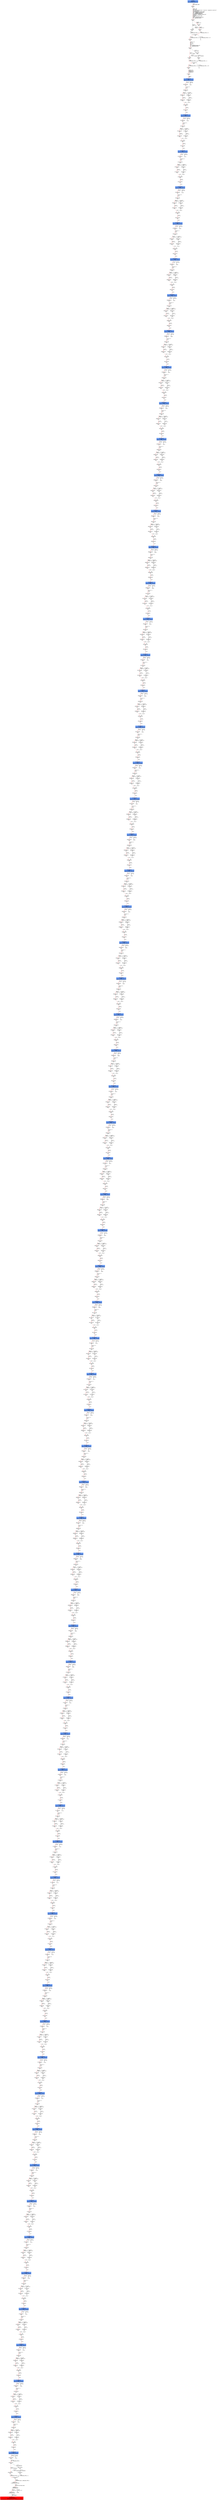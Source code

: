 digraph ARG {
node [style="filled" shape="box" color="white"]
0 [fillcolor="cornflowerblue" label="0 @ N20\nmain entry\nAbstractionState: ABS0: true\n" id="0"]
44 [label="44 @ N61\nmain\n" id="44"]
45 [label="45 @ N24\nmain\n" id="45"]
50 [label="50 @ N26\nmain\n" id="50"]
53 [label="53 @ N28\nmain\n" id="53"]
54 [label="54 @ N29\nmain\n" id="54"]
56 [label="56 @ N35\nmain\n" id="56"]
61 [label="61 @ N38\nmain\n" id="61"]
64 [label="64 @ N39\nmain\n" id="64"]
65 [label="65 @ N40\nmain\n" id="65"]
67 [label="67 @ N43\nmain\n" id="67"]
65673 [fillcolor="cornflowerblue" label="65673 @ N44\nmain\nAbstractionState: ABS4425\n" id="65673"]
65674 [label="65674 @ N45\nmain\n" id="65674"]
65693 [label="65693 @ N48\nmain\n" id="65693"]
65695 [label="65695 @ N50\nmain\n" id="65695"]
65696 [label="65696 @ N52\nmain\n" id="65696"]
65700 [label="65700 @ N49\nmain\n" id="65700"]
65701 [label="65701 @ N54\nmain\n" id="65701"]
65703 [fillcolor="cornflowerblue" label="65703 @ N44\nmain\nAbstractionState: ABS4427\n" id="65703"]
65704 [label="65704 @ N45\nmain\n" id="65704"]
65723 [label="65723 @ N48\nmain\n" id="65723"]
65725 [label="65725 @ N50\nmain\n" id="65725"]
65726 [label="65726 @ N52\nmain\n" id="65726"]
65730 [label="65730 @ N49\nmain\n" id="65730"]
65731 [label="65731 @ N54\nmain\n" id="65731"]
65733 [fillcolor="cornflowerblue" label="65733 @ N44\nmain\nAbstractionState: ABS4429\n" id="65733"]
65734 [label="65734 @ N45\nmain\n" id="65734"]
65753 [label="65753 @ N48\nmain\n" id="65753"]
65755 [label="65755 @ N50\nmain\n" id="65755"]
65756 [label="65756 @ N52\nmain\n" id="65756"]
65760 [label="65760 @ N49\nmain\n" id="65760"]
65761 [label="65761 @ N54\nmain\n" id="65761"]
65763 [fillcolor="cornflowerblue" label="65763 @ N44\nmain\nAbstractionState: ABS4431\n" id="65763"]
65764 [label="65764 @ N45\nmain\n" id="65764"]
65783 [label="65783 @ N48\nmain\n" id="65783"]
65785 [label="65785 @ N50\nmain\n" id="65785"]
65786 [label="65786 @ N52\nmain\n" id="65786"]
65790 [label="65790 @ N49\nmain\n" id="65790"]
65791 [label="65791 @ N54\nmain\n" id="65791"]
65793 [fillcolor="cornflowerblue" label="65793 @ N44\nmain\nAbstractionState: ABS4433\n" id="65793"]
65794 [label="65794 @ N45\nmain\n" id="65794"]
65813 [label="65813 @ N48\nmain\n" id="65813"]
65815 [label="65815 @ N50\nmain\n" id="65815"]
65816 [label="65816 @ N52\nmain\n" id="65816"]
65820 [label="65820 @ N49\nmain\n" id="65820"]
65821 [label="65821 @ N54\nmain\n" id="65821"]
65823 [fillcolor="cornflowerblue" label="65823 @ N44\nmain\nAbstractionState: ABS4435\n" id="65823"]
65824 [label="65824 @ N45\nmain\n" id="65824"]
65843 [label="65843 @ N48\nmain\n" id="65843"]
65845 [label="65845 @ N50\nmain\n" id="65845"]
65846 [label="65846 @ N52\nmain\n" id="65846"]
65850 [label="65850 @ N49\nmain\n" id="65850"]
65851 [label="65851 @ N54\nmain\n" id="65851"]
65853 [fillcolor="cornflowerblue" label="65853 @ N44\nmain\nAbstractionState: ABS4437\n" id="65853"]
65854 [label="65854 @ N45\nmain\n" id="65854"]
65873 [label="65873 @ N48\nmain\n" id="65873"]
65875 [label="65875 @ N50\nmain\n" id="65875"]
65876 [label="65876 @ N52\nmain\n" id="65876"]
65880 [label="65880 @ N49\nmain\n" id="65880"]
65881 [label="65881 @ N54\nmain\n" id="65881"]
65883 [fillcolor="cornflowerblue" label="65883 @ N44\nmain\nAbstractionState: ABS4439\n" id="65883"]
65884 [label="65884 @ N45\nmain\n" id="65884"]
65903 [label="65903 @ N48\nmain\n" id="65903"]
65905 [label="65905 @ N50\nmain\n" id="65905"]
65906 [label="65906 @ N52\nmain\n" id="65906"]
65910 [label="65910 @ N49\nmain\n" id="65910"]
65911 [label="65911 @ N54\nmain\n" id="65911"]
65913 [fillcolor="cornflowerblue" label="65913 @ N44\nmain\nAbstractionState: ABS4441\n" id="65913"]
65914 [label="65914 @ N45\nmain\n" id="65914"]
65933 [label="65933 @ N48\nmain\n" id="65933"]
65935 [label="65935 @ N50\nmain\n" id="65935"]
65936 [label="65936 @ N52\nmain\n" id="65936"]
65940 [label="65940 @ N49\nmain\n" id="65940"]
65941 [label="65941 @ N54\nmain\n" id="65941"]
65943 [fillcolor="cornflowerblue" label="65943 @ N44\nmain\nAbstractionState: ABS4443\n" id="65943"]
65944 [label="65944 @ N45\nmain\n" id="65944"]
65963 [label="65963 @ N48\nmain\n" id="65963"]
65965 [label="65965 @ N50\nmain\n" id="65965"]
65966 [label="65966 @ N52\nmain\n" id="65966"]
65970 [label="65970 @ N49\nmain\n" id="65970"]
65971 [label="65971 @ N54\nmain\n" id="65971"]
65973 [fillcolor="cornflowerblue" label="65973 @ N44\nmain\nAbstractionState: ABS4445\n" id="65973"]
65974 [label="65974 @ N45\nmain\n" id="65974"]
65993 [label="65993 @ N48\nmain\n" id="65993"]
65995 [label="65995 @ N50\nmain\n" id="65995"]
65996 [label="65996 @ N52\nmain\n" id="65996"]
66000 [label="66000 @ N49\nmain\n" id="66000"]
66001 [label="66001 @ N54\nmain\n" id="66001"]
66003 [fillcolor="cornflowerblue" label="66003 @ N44\nmain\nAbstractionState: ABS4447\n" id="66003"]
66004 [label="66004 @ N45\nmain\n" id="66004"]
66023 [label="66023 @ N48\nmain\n" id="66023"]
66025 [label="66025 @ N50\nmain\n" id="66025"]
66026 [label="66026 @ N52\nmain\n" id="66026"]
66030 [label="66030 @ N49\nmain\n" id="66030"]
66031 [label="66031 @ N54\nmain\n" id="66031"]
66033 [fillcolor="cornflowerblue" label="66033 @ N44\nmain\nAbstractionState: ABS4449\n" id="66033"]
66034 [label="66034 @ N45\nmain\n" id="66034"]
66053 [label="66053 @ N48\nmain\n" id="66053"]
66055 [label="66055 @ N50\nmain\n" id="66055"]
66056 [label="66056 @ N52\nmain\n" id="66056"]
66060 [label="66060 @ N49\nmain\n" id="66060"]
66061 [label="66061 @ N54\nmain\n" id="66061"]
66063 [fillcolor="cornflowerblue" label="66063 @ N44\nmain\nAbstractionState: ABS4451\n" id="66063"]
66064 [label="66064 @ N45\nmain\n" id="66064"]
66083 [label="66083 @ N48\nmain\n" id="66083"]
66085 [label="66085 @ N50\nmain\n" id="66085"]
66086 [label="66086 @ N52\nmain\n" id="66086"]
66090 [label="66090 @ N49\nmain\n" id="66090"]
66091 [label="66091 @ N54\nmain\n" id="66091"]
66093 [fillcolor="cornflowerblue" label="66093 @ N44\nmain\nAbstractionState: ABS4453\n" id="66093"]
66094 [label="66094 @ N45\nmain\n" id="66094"]
66113 [label="66113 @ N48\nmain\n" id="66113"]
66115 [label="66115 @ N50\nmain\n" id="66115"]
66116 [label="66116 @ N52\nmain\n" id="66116"]
66120 [label="66120 @ N49\nmain\n" id="66120"]
66121 [label="66121 @ N54\nmain\n" id="66121"]
66123 [fillcolor="cornflowerblue" label="66123 @ N44\nmain\nAbstractionState: ABS4455\n" id="66123"]
66124 [label="66124 @ N45\nmain\n" id="66124"]
66143 [label="66143 @ N48\nmain\n" id="66143"]
66145 [label="66145 @ N50\nmain\n" id="66145"]
66146 [label="66146 @ N52\nmain\n" id="66146"]
66150 [label="66150 @ N49\nmain\n" id="66150"]
66151 [label="66151 @ N54\nmain\n" id="66151"]
66153 [fillcolor="cornflowerblue" label="66153 @ N44\nmain\nAbstractionState: ABS4457\n" id="66153"]
66154 [label="66154 @ N45\nmain\n" id="66154"]
66173 [label="66173 @ N48\nmain\n" id="66173"]
66175 [label="66175 @ N50\nmain\n" id="66175"]
66176 [label="66176 @ N52\nmain\n" id="66176"]
66180 [label="66180 @ N49\nmain\n" id="66180"]
66181 [label="66181 @ N54\nmain\n" id="66181"]
66183 [fillcolor="cornflowerblue" label="66183 @ N44\nmain\nAbstractionState: ABS4459\n" id="66183"]
66184 [label="66184 @ N45\nmain\n" id="66184"]
66203 [label="66203 @ N48\nmain\n" id="66203"]
66205 [label="66205 @ N50\nmain\n" id="66205"]
66206 [label="66206 @ N52\nmain\n" id="66206"]
66210 [label="66210 @ N49\nmain\n" id="66210"]
66211 [label="66211 @ N54\nmain\n" id="66211"]
66213 [fillcolor="cornflowerblue" label="66213 @ N44\nmain\nAbstractionState: ABS4461\n" id="66213"]
66214 [label="66214 @ N45\nmain\n" id="66214"]
66233 [label="66233 @ N48\nmain\n" id="66233"]
66235 [label="66235 @ N50\nmain\n" id="66235"]
66236 [label="66236 @ N52\nmain\n" id="66236"]
66240 [label="66240 @ N49\nmain\n" id="66240"]
66241 [label="66241 @ N54\nmain\n" id="66241"]
66243 [fillcolor="cornflowerblue" label="66243 @ N44\nmain\nAbstractionState: ABS4463\n" id="66243"]
66244 [label="66244 @ N45\nmain\n" id="66244"]
66263 [label="66263 @ N48\nmain\n" id="66263"]
66265 [label="66265 @ N50\nmain\n" id="66265"]
66266 [label="66266 @ N52\nmain\n" id="66266"]
66270 [label="66270 @ N49\nmain\n" id="66270"]
66271 [label="66271 @ N54\nmain\n" id="66271"]
66273 [fillcolor="cornflowerblue" label="66273 @ N44\nmain\nAbstractionState: ABS4465\n" id="66273"]
66274 [label="66274 @ N45\nmain\n" id="66274"]
66293 [label="66293 @ N48\nmain\n" id="66293"]
66295 [label="66295 @ N50\nmain\n" id="66295"]
66296 [label="66296 @ N52\nmain\n" id="66296"]
66300 [label="66300 @ N49\nmain\n" id="66300"]
66301 [label="66301 @ N54\nmain\n" id="66301"]
66303 [fillcolor="cornflowerblue" label="66303 @ N44\nmain\nAbstractionState: ABS4467\n" id="66303"]
66304 [label="66304 @ N45\nmain\n" id="66304"]
66323 [label="66323 @ N48\nmain\n" id="66323"]
66325 [label="66325 @ N50\nmain\n" id="66325"]
66326 [label="66326 @ N52\nmain\n" id="66326"]
66330 [label="66330 @ N49\nmain\n" id="66330"]
66331 [label="66331 @ N54\nmain\n" id="66331"]
66333 [fillcolor="cornflowerblue" label="66333 @ N44\nmain\nAbstractionState: ABS4469\n" id="66333"]
66334 [label="66334 @ N45\nmain\n" id="66334"]
66353 [label="66353 @ N48\nmain\n" id="66353"]
66355 [label="66355 @ N50\nmain\n" id="66355"]
66356 [label="66356 @ N52\nmain\n" id="66356"]
66360 [label="66360 @ N49\nmain\n" id="66360"]
66361 [label="66361 @ N54\nmain\n" id="66361"]
66363 [fillcolor="cornflowerblue" label="66363 @ N44\nmain\nAbstractionState: ABS4471\n" id="66363"]
66364 [label="66364 @ N45\nmain\n" id="66364"]
66383 [label="66383 @ N48\nmain\n" id="66383"]
66385 [label="66385 @ N50\nmain\n" id="66385"]
66386 [label="66386 @ N52\nmain\n" id="66386"]
66390 [label="66390 @ N49\nmain\n" id="66390"]
66391 [label="66391 @ N54\nmain\n" id="66391"]
66393 [fillcolor="cornflowerblue" label="66393 @ N44\nmain\nAbstractionState: ABS4473\n" id="66393"]
66394 [label="66394 @ N45\nmain\n" id="66394"]
66413 [label="66413 @ N48\nmain\n" id="66413"]
66415 [label="66415 @ N50\nmain\n" id="66415"]
66416 [label="66416 @ N52\nmain\n" id="66416"]
66420 [label="66420 @ N49\nmain\n" id="66420"]
66421 [label="66421 @ N54\nmain\n" id="66421"]
66423 [fillcolor="cornflowerblue" label="66423 @ N44\nmain\nAbstractionState: ABS4475\n" id="66423"]
66424 [label="66424 @ N45\nmain\n" id="66424"]
66443 [label="66443 @ N48\nmain\n" id="66443"]
66445 [label="66445 @ N50\nmain\n" id="66445"]
66446 [label="66446 @ N52\nmain\n" id="66446"]
66450 [label="66450 @ N49\nmain\n" id="66450"]
66451 [label="66451 @ N54\nmain\n" id="66451"]
66453 [fillcolor="cornflowerblue" label="66453 @ N44\nmain\nAbstractionState: ABS4477\n" id="66453"]
66454 [label="66454 @ N45\nmain\n" id="66454"]
66473 [label="66473 @ N48\nmain\n" id="66473"]
66475 [label="66475 @ N50\nmain\n" id="66475"]
66476 [label="66476 @ N52\nmain\n" id="66476"]
66480 [label="66480 @ N49\nmain\n" id="66480"]
66481 [label="66481 @ N54\nmain\n" id="66481"]
66483 [fillcolor="cornflowerblue" label="66483 @ N44\nmain\nAbstractionState: ABS4479\n" id="66483"]
66484 [label="66484 @ N45\nmain\n" id="66484"]
66503 [label="66503 @ N48\nmain\n" id="66503"]
66505 [label="66505 @ N50\nmain\n" id="66505"]
66506 [label="66506 @ N52\nmain\n" id="66506"]
66510 [label="66510 @ N49\nmain\n" id="66510"]
66511 [label="66511 @ N54\nmain\n" id="66511"]
66513 [fillcolor="cornflowerblue" label="66513 @ N44\nmain\nAbstractionState: ABS4481\n" id="66513"]
66514 [label="66514 @ N45\nmain\n" id="66514"]
66533 [label="66533 @ N48\nmain\n" id="66533"]
66535 [label="66535 @ N50\nmain\n" id="66535"]
66536 [label="66536 @ N52\nmain\n" id="66536"]
66540 [label="66540 @ N49\nmain\n" id="66540"]
66541 [label="66541 @ N54\nmain\n" id="66541"]
66543 [fillcolor="cornflowerblue" label="66543 @ N44\nmain\nAbstractionState: ABS4483\n" id="66543"]
66544 [label="66544 @ N45\nmain\n" id="66544"]
66563 [label="66563 @ N48\nmain\n" id="66563"]
66565 [label="66565 @ N50\nmain\n" id="66565"]
66566 [label="66566 @ N52\nmain\n" id="66566"]
66570 [label="66570 @ N49\nmain\n" id="66570"]
66571 [label="66571 @ N54\nmain\n" id="66571"]
66573 [fillcolor="cornflowerblue" label="66573 @ N44\nmain\nAbstractionState: ABS4485\n" id="66573"]
66574 [label="66574 @ N45\nmain\n" id="66574"]
66593 [label="66593 @ N48\nmain\n" id="66593"]
66595 [label="66595 @ N50\nmain\n" id="66595"]
66596 [label="66596 @ N52\nmain\n" id="66596"]
66600 [label="66600 @ N49\nmain\n" id="66600"]
66601 [label="66601 @ N54\nmain\n" id="66601"]
66603 [fillcolor="cornflowerblue" label="66603 @ N44\nmain\nAbstractionState: ABS4487\n" id="66603"]
66604 [label="66604 @ N45\nmain\n" id="66604"]
66623 [label="66623 @ N48\nmain\n" id="66623"]
66625 [label="66625 @ N50\nmain\n" id="66625"]
66626 [label="66626 @ N52\nmain\n" id="66626"]
66630 [label="66630 @ N49\nmain\n" id="66630"]
66631 [label="66631 @ N54\nmain\n" id="66631"]
66633 [fillcolor="cornflowerblue" label="66633 @ N44\nmain\nAbstractionState: ABS4489\n" id="66633"]
66634 [label="66634 @ N45\nmain\n" id="66634"]
66653 [label="66653 @ N48\nmain\n" id="66653"]
66655 [label="66655 @ N50\nmain\n" id="66655"]
66656 [label="66656 @ N52\nmain\n" id="66656"]
66660 [label="66660 @ N49\nmain\n" id="66660"]
66661 [label="66661 @ N54\nmain\n" id="66661"]
66663 [fillcolor="cornflowerblue" label="66663 @ N44\nmain\nAbstractionState: ABS4491\n" id="66663"]
66664 [label="66664 @ N45\nmain\n" id="66664"]
66683 [label="66683 @ N48\nmain\n" id="66683"]
66685 [label="66685 @ N50\nmain\n" id="66685"]
66686 [label="66686 @ N52\nmain\n" id="66686"]
66690 [label="66690 @ N49\nmain\n" id="66690"]
66691 [label="66691 @ N54\nmain\n" id="66691"]
66693 [fillcolor="cornflowerblue" label="66693 @ N44\nmain\nAbstractionState: ABS4493\n" id="66693"]
66694 [label="66694 @ N45\nmain\n" id="66694"]
66713 [label="66713 @ N48\nmain\n" id="66713"]
66715 [label="66715 @ N50\nmain\n" id="66715"]
66716 [label="66716 @ N52\nmain\n" id="66716"]
66720 [label="66720 @ N49\nmain\n" id="66720"]
66721 [label="66721 @ N54\nmain\n" id="66721"]
66723 [fillcolor="cornflowerblue" label="66723 @ N44\nmain\nAbstractionState: ABS4495\n" id="66723"]
66724 [label="66724 @ N45\nmain\n" id="66724"]
66743 [label="66743 @ N48\nmain\n" id="66743"]
66745 [label="66745 @ N50\nmain\n" id="66745"]
66746 [label="66746 @ N52\nmain\n" id="66746"]
66750 [label="66750 @ N49\nmain\n" id="66750"]
66751 [label="66751 @ N54\nmain\n" id="66751"]
66753 [fillcolor="cornflowerblue" label="66753 @ N44\nmain\nAbstractionState: ABS4497\n" id="66753"]
66754 [label="66754 @ N45\nmain\n" id="66754"]
66773 [label="66773 @ N48\nmain\n" id="66773"]
66775 [label="66775 @ N50\nmain\n" id="66775"]
66776 [label="66776 @ N52\nmain\n" id="66776"]
66780 [label="66780 @ N49\nmain\n" id="66780"]
66781 [label="66781 @ N54\nmain\n" id="66781"]
66783 [fillcolor="cornflowerblue" label="66783 @ N44\nmain\nAbstractionState: ABS4499\n" id="66783"]
66784 [label="66784 @ N45\nmain\n" id="66784"]
66803 [label="66803 @ N48\nmain\n" id="66803"]
66805 [label="66805 @ N50\nmain\n" id="66805"]
66806 [label="66806 @ N52\nmain\n" id="66806"]
66810 [label="66810 @ N49\nmain\n" id="66810"]
66811 [label="66811 @ N54\nmain\n" id="66811"]
66813 [fillcolor="cornflowerblue" label="66813 @ N44\nmain\nAbstractionState: ABS4501\n" id="66813"]
66814 [label="66814 @ N45\nmain\n" id="66814"]
66833 [label="66833 @ N48\nmain\n" id="66833"]
66835 [label="66835 @ N50\nmain\n" id="66835"]
66836 [label="66836 @ N52\nmain\n" id="66836"]
66840 [label="66840 @ N49\nmain\n" id="66840"]
66841 [label="66841 @ N54\nmain\n" id="66841"]
66843 [fillcolor="cornflowerblue" label="66843 @ N44\nmain\nAbstractionState: ABS4503\n" id="66843"]
66844 [label="66844 @ N45\nmain\n" id="66844"]
66863 [label="66863 @ N48\nmain\n" id="66863"]
66865 [label="66865 @ N50\nmain\n" id="66865"]
66866 [label="66866 @ N52\nmain\n" id="66866"]
66870 [label="66870 @ N49\nmain\n" id="66870"]
66871 [label="66871 @ N54\nmain\n" id="66871"]
66873 [fillcolor="cornflowerblue" label="66873 @ N44\nmain\nAbstractionState: ABS4505\n" id="66873"]
66874 [label="66874 @ N45\nmain\n" id="66874"]
66893 [label="66893 @ N48\nmain\n" id="66893"]
66895 [label="66895 @ N50\nmain\n" id="66895"]
66896 [label="66896 @ N52\nmain\n" id="66896"]
66900 [label="66900 @ N49\nmain\n" id="66900"]
66901 [label="66901 @ N54\nmain\n" id="66901"]
66903 [fillcolor="cornflowerblue" label="66903 @ N44\nmain\nAbstractionState: ABS4507\n" id="66903"]
66904 [label="66904 @ N45\nmain\n" id="66904"]
66923 [label="66923 @ N48\nmain\n" id="66923"]
66925 [label="66925 @ N50\nmain\n" id="66925"]
66926 [label="66926 @ N52\nmain\n" id="66926"]
66930 [label="66930 @ N49\nmain\n" id="66930"]
66931 [label="66931 @ N54\nmain\n" id="66931"]
66933 [fillcolor="cornflowerblue" label="66933 @ N44\nmain\nAbstractionState: ABS4509\n" id="66933"]
66934 [label="66934 @ N45\nmain\n" id="66934"]
66953 [label="66953 @ N48\nmain\n" id="66953"]
66955 [label="66955 @ N50\nmain\n" id="66955"]
66956 [label="66956 @ N52\nmain\n" id="66956"]
66960 [label="66960 @ N49\nmain\n" id="66960"]
66961 [label="66961 @ N54\nmain\n" id="66961"]
66963 [fillcolor="cornflowerblue" label="66963 @ N44\nmain\nAbstractionState: ABS4511\n" id="66963"]
66964 [label="66964 @ N45\nmain\n" id="66964"]
66983 [label="66983 @ N48\nmain\n" id="66983"]
66985 [label="66985 @ N50\nmain\n" id="66985"]
66986 [label="66986 @ N52\nmain\n" id="66986"]
66990 [label="66990 @ N49\nmain\n" id="66990"]
66991 [label="66991 @ N54\nmain\n" id="66991"]
66993 [fillcolor="cornflowerblue" label="66993 @ N44\nmain\nAbstractionState: ABS4513\n" id="66993"]
66994 [label="66994 @ N45\nmain\n" id="66994"]
67013 [label="67013 @ N48\nmain\n" id="67013"]
67015 [label="67015 @ N50\nmain\n" id="67015"]
67016 [label="67016 @ N52\nmain\n" id="67016"]
67020 [label="67020 @ N49\nmain\n" id="67020"]
67021 [label="67021 @ N54\nmain\n" id="67021"]
67023 [fillcolor="cornflowerblue" label="67023 @ N44\nmain\nAbstractionState: ABS4515\n" id="67023"]
67024 [label="67024 @ N45\nmain\n" id="67024"]
67043 [label="67043 @ N48\nmain\n" id="67043"]
67045 [label="67045 @ N50\nmain\n" id="67045"]
67046 [label="67046 @ N52\nmain\n" id="67046"]
67050 [label="67050 @ N49\nmain\n" id="67050"]
67051 [label="67051 @ N54\nmain\n" id="67051"]
67053 [fillcolor="cornflowerblue" label="67053 @ N44\nmain\nAbstractionState: ABS4517\n" id="67053"]
67054 [label="67054 @ N45\nmain\n" id="67054"]
67073 [label="67073 @ N48\nmain\n" id="67073"]
67075 [label="67075 @ N50\nmain\n" id="67075"]
67076 [label="67076 @ N52\nmain\n" id="67076"]
67080 [label="67080 @ N49\nmain\n" id="67080"]
67081 [label="67081 @ N54\nmain\n" id="67081"]
67083 [fillcolor="cornflowerblue" label="67083 @ N44\nmain\nAbstractionState: ABS4519\n" id="67083"]
67084 [label="67084 @ N45\nmain\n" id="67084"]
67103 [label="67103 @ N48\nmain\n" id="67103"]
67105 [label="67105 @ N50\nmain\n" id="67105"]
67106 [label="67106 @ N52\nmain\n" id="67106"]
67110 [label="67110 @ N49\nmain\n" id="67110"]
67111 [label="67111 @ N54\nmain\n" id="67111"]
67113 [fillcolor="cornflowerblue" label="67113 @ N44\nmain\nAbstractionState: ABS4521\n" id="67113"]
67114 [label="67114 @ N45\nmain\n" id="67114"]
67133 [label="67133 @ N48\nmain\n" id="67133"]
67135 [label="67135 @ N50\nmain\n" id="67135"]
67136 [label="67136 @ N52\nmain\n" id="67136"]
67140 [label="67140 @ N49\nmain\n" id="67140"]
67141 [label="67141 @ N54\nmain\n" id="67141"]
67143 [fillcolor="cornflowerblue" label="67143 @ N44\nmain\nAbstractionState: ABS4523\n" id="67143"]
67144 [label="67144 @ N45\nmain\n" id="67144"]
67163 [label="67163 @ N48\nmain\n" id="67163"]
67165 [label="67165 @ N50\nmain\n" id="67165"]
67166 [label="67166 @ N52\nmain\n" id="67166"]
67170 [label="67170 @ N49\nmain\n" id="67170"]
67171 [label="67171 @ N54\nmain\n" id="67171"]
67173 [fillcolor="cornflowerblue" label="67173 @ N44\nmain\nAbstractionState: ABS4525\n" id="67173"]
67174 [label="67174 @ N45\nmain\n" id="67174"]
67193 [label="67193 @ N48\nmain\n" id="67193"]
67195 [label="67195 @ N50\nmain\n" id="67195"]
67196 [label="67196 @ N52\nmain\n" id="67196"]
67200 [label="67200 @ N49\nmain\n" id="67200"]
67201 [label="67201 @ N54\nmain\n" id="67201"]
67203 [fillcolor="cornflowerblue" label="67203 @ N44\nmain\nAbstractionState: ABS4527\n" id="67203"]
67204 [label="67204 @ N45\nmain\n" id="67204"]
67223 [label="67223 @ N48\nmain\n" id="67223"]
67225 [label="67225 @ N50\nmain\n" id="67225"]
67226 [label="67226 @ N52\nmain\n" id="67226"]
67230 [label="67230 @ N49\nmain\n" id="67230"]
67231 [label="67231 @ N54\nmain\n" id="67231"]
67233 [fillcolor="cornflowerblue" label="67233 @ N44\nmain\nAbstractionState: ABS4529\n" id="67233"]
67234 [label="67234 @ N45\nmain\n" id="67234"]
67253 [label="67253 @ N48\nmain\n" id="67253"]
67255 [label="67255 @ N50\nmain\n" id="67255"]
67256 [label="67256 @ N52\nmain\n" id="67256"]
67260 [label="67260 @ N49\nmain\n" id="67260"]
67261 [label="67261 @ N54\nmain\n" id="67261"]
67263 [fillcolor="cornflowerblue" label="67263 @ N44\nmain\nAbstractionState: ABS4531\n" id="67263"]
67264 [label="67264 @ N45\nmain\n" id="67264"]
67283 [label="67283 @ N48\nmain\n" id="67283"]
67285 [label="67285 @ N50\nmain\n" id="67285"]
67286 [label="67286 @ N52\nmain\n" id="67286"]
67290 [label="67290 @ N49\nmain\n" id="67290"]
67291 [label="67291 @ N54\nmain\n" id="67291"]
67293 [fillcolor="cornflowerblue" label="67293 @ N44\nmain\nAbstractionState: ABS4533\n" id="67293"]
67294 [label="67294 @ N45\nmain\n" id="67294"]
67313 [label="67313 @ N48\nmain\n" id="67313"]
67315 [label="67315 @ N50\nmain\n" id="67315"]
67316 [label="67316 @ N52\nmain\n" id="67316"]
67320 [label="67320 @ N49\nmain\n" id="67320"]
67321 [label="67321 @ N54\nmain\n" id="67321"]
67323 [fillcolor="cornflowerblue" label="67323 @ N44\nmain\nAbstractionState: ABS4535\n" id="67323"]
67324 [label="67324 @ N45\nmain\n" id="67324"]
67343 [label="67343 @ N48\nmain\n" id="67343"]
67345 [label="67345 @ N50\nmain\n" id="67345"]
67346 [label="67346 @ N52\nmain\n" id="67346"]
67350 [label="67350 @ N49\nmain\n" id="67350"]
67351 [label="67351 @ N54\nmain\n" id="67351"]
67353 [fillcolor="cornflowerblue" label="67353 @ N44\nmain\nAbstractionState: ABS4537\n" id="67353"]
67354 [label="67354 @ N45\nmain\n" id="67354"]
67373 [label="67373 @ N48\nmain\n" id="67373"]
67375 [label="67375 @ N50\nmain\n" id="67375"]
67376 [label="67376 @ N52\nmain\n" id="67376"]
67380 [label="67380 @ N49\nmain\n" id="67380"]
67381 [label="67381 @ N54\nmain\n" id="67381"]
67383 [fillcolor="cornflowerblue" label="67383 @ N44\nmain\nAbstractionState: ABS4539\n" id="67383"]
67384 [label="67384 @ N45\nmain\n" id="67384"]
67403 [label="67403 @ N48\nmain\n" id="67403"]
67405 [label="67405 @ N50\nmain\n" id="67405"]
67406 [label="67406 @ N52\nmain\n" id="67406"]
67410 [label="67410 @ N49\nmain\n" id="67410"]
67411 [label="67411 @ N54\nmain\n" id="67411"]
67413 [fillcolor="cornflowerblue" label="67413 @ N44\nmain\nAbstractionState: ABS4541\n" id="67413"]
67414 [label="67414 @ N45\nmain\n" id="67414"]
67433 [label="67433 @ N48\nmain\n" id="67433"]
67435 [label="67435 @ N50\nmain\n" id="67435"]
67436 [label="67436 @ N52\nmain\n" id="67436"]
67440 [label="67440 @ N49\nmain\n" id="67440"]
67441 [label="67441 @ N54\nmain\n" id="67441"]
67443 [fillcolor="cornflowerblue" label="67443 @ N44\nmain\nAbstractionState: ABS4543\n" id="67443"]
67444 [label="67444 @ N45\nmain\n" id="67444"]
67463 [label="67463 @ N48\nmain\n" id="67463"]
67465 [label="67465 @ N50\nmain\n" id="67465"]
67466 [label="67466 @ N52\nmain\n" id="67466"]
67470 [label="67470 @ N49\nmain\n" id="67470"]
67471 [label="67471 @ N54\nmain\n" id="67471"]
67473 [fillcolor="cornflowerblue" label="67473 @ N44\nmain\nAbstractionState: ABS4545\n" id="67473"]
67474 [label="67474 @ N45\nmain\n" id="67474"]
67493 [label="67493 @ N48\nmain\n" id="67493"]
67495 [label="67495 @ N50\nmain\n" id="67495"]
67496 [label="67496 @ N52\nmain\n" id="67496"]
67500 [label="67500 @ N49\nmain\n" id="67500"]
67501 [label="67501 @ N54\nmain\n" id="67501"]
67503 [fillcolor="cornflowerblue" label="67503 @ N44\nmain\nAbstractionState: ABS4547\n" id="67503"]
67504 [label="67504 @ N45\nmain\n" id="67504"]
67523 [label="67523 @ N48\nmain\n" id="67523"]
67525 [label="67525 @ N50\nmain\n" id="67525"]
67526 [label="67526 @ N52\nmain\n" id="67526"]
67530 [label="67530 @ N49\nmain\n" id="67530"]
67531 [label="67531 @ N54\nmain\n" id="67531"]
67533 [fillcolor="cornflowerblue" label="67533 @ N44\nmain\nAbstractionState: ABS4549\n" id="67533"]
67534 [label="67534 @ N45\nmain\n" id="67534"]
67553 [label="67553 @ N48\nmain\n" id="67553"]
67555 [label="67555 @ N50\nmain\n" id="67555"]
67556 [label="67556 @ N52\nmain\n" id="67556"]
67560 [label="67560 @ N49\nmain\n" id="67560"]
67561 [label="67561 @ N54\nmain\n" id="67561"]
67563 [fillcolor="cornflowerblue" label="67563 @ N44\nmain\nAbstractionState: ABS4551\n" id="67563"]
67564 [label="67564 @ N45\nmain\n" id="67564"]
67583 [label="67583 @ N48\nmain\n" id="67583"]
67585 [label="67585 @ N50\nmain\n" id="67585"]
67586 [label="67586 @ N52\nmain\n" id="67586"]
67590 [label="67590 @ N49\nmain\n" id="67590"]
67591 [label="67591 @ N54\nmain\n" id="67591"]
67593 [fillcolor="cornflowerblue" label="67593 @ N44\nmain\nAbstractionState: ABS4553\n" id="67593"]
67594 [label="67594 @ N45\nmain\n" id="67594"]
67613 [label="67613 @ N48\nmain\n" id="67613"]
67615 [label="67615 @ N50\nmain\n" id="67615"]
67616 [label="67616 @ N52\nmain\n" id="67616"]
67620 [label="67620 @ N49\nmain\n" id="67620"]
67621 [label="67621 @ N54\nmain\n" id="67621"]
67623 [fillcolor="cornflowerblue" label="67623 @ N44\nmain\nAbstractionState: ABS4555\n" id="67623"]
67624 [label="67624 @ N45\nmain\n" id="67624"]
67643 [label="67643 @ N48\nmain\n" id="67643"]
67645 [label="67645 @ N50\nmain\n" id="67645"]
67646 [label="67646 @ N52\nmain\n" id="67646"]
67650 [label="67650 @ N49\nmain\n" id="67650"]
67651 [label="67651 @ N54\nmain\n" id="67651"]
67653 [fillcolor="cornflowerblue" label="67653 @ N44\nmain\nAbstractionState: ABS4557\n" id="67653"]
67655 [label="67655 @ N46\nmain\n" id="67655"]
67656 [label="67656 @ N55\nmain\n" id="67656"]
67661 [label="67661 @ N58\nmain\n" id="67661"]
67664 [label="67664 @ N59\nmain\n" id="67664"]
67665 [label="67665 @ N11\n__VERIFIER_assert entry\n" id="67665"]
67666 [label="67666 @ N12\n__VERIFIER_assert\n" id="67666"]
67667 [label="67667 @ N14\n__VERIFIER_assert\n" id="67667"]
67670 [fillcolor="red" label="67670 @ N15\n__VERIFIER_assert\nAbstractionState: ABS4558\n AutomatonState: ErrorLabelAutomaton: _predefinedState_ERROR\n" id="67670"]
67657 [label="67657 @ N56\nmain\n" id="67657"]
67659 [label="67659 @ N57\nmain\n" id="67659"]
67644 [label="67644 @ N51\nmain\n" id="67644"]
67648 [label="67648 @ N53\nmain\n" id="67648"]
67614 [label="67614 @ N51\nmain\n" id="67614"]
67618 [label="67618 @ N53\nmain\n" id="67618"]
67584 [label="67584 @ N51\nmain\n" id="67584"]
67588 [label="67588 @ N53\nmain\n" id="67588"]
67554 [label="67554 @ N51\nmain\n" id="67554"]
67558 [label="67558 @ N53\nmain\n" id="67558"]
67524 [label="67524 @ N51\nmain\n" id="67524"]
67528 [label="67528 @ N53\nmain\n" id="67528"]
67494 [label="67494 @ N51\nmain\n" id="67494"]
67498 [label="67498 @ N53\nmain\n" id="67498"]
67464 [label="67464 @ N51\nmain\n" id="67464"]
67468 [label="67468 @ N53\nmain\n" id="67468"]
67434 [label="67434 @ N51\nmain\n" id="67434"]
67438 [label="67438 @ N53\nmain\n" id="67438"]
67404 [label="67404 @ N51\nmain\n" id="67404"]
67408 [label="67408 @ N53\nmain\n" id="67408"]
67374 [label="67374 @ N51\nmain\n" id="67374"]
67378 [label="67378 @ N53\nmain\n" id="67378"]
67344 [label="67344 @ N51\nmain\n" id="67344"]
67348 [label="67348 @ N53\nmain\n" id="67348"]
67314 [label="67314 @ N51\nmain\n" id="67314"]
67318 [label="67318 @ N53\nmain\n" id="67318"]
67284 [label="67284 @ N51\nmain\n" id="67284"]
67288 [label="67288 @ N53\nmain\n" id="67288"]
67254 [label="67254 @ N51\nmain\n" id="67254"]
67258 [label="67258 @ N53\nmain\n" id="67258"]
67224 [label="67224 @ N51\nmain\n" id="67224"]
67228 [label="67228 @ N53\nmain\n" id="67228"]
67194 [label="67194 @ N51\nmain\n" id="67194"]
67198 [label="67198 @ N53\nmain\n" id="67198"]
67164 [label="67164 @ N51\nmain\n" id="67164"]
67168 [label="67168 @ N53\nmain\n" id="67168"]
67134 [label="67134 @ N51\nmain\n" id="67134"]
67138 [label="67138 @ N53\nmain\n" id="67138"]
67104 [label="67104 @ N51\nmain\n" id="67104"]
67108 [label="67108 @ N53\nmain\n" id="67108"]
67074 [label="67074 @ N51\nmain\n" id="67074"]
67078 [label="67078 @ N53\nmain\n" id="67078"]
67044 [label="67044 @ N51\nmain\n" id="67044"]
67048 [label="67048 @ N53\nmain\n" id="67048"]
67014 [label="67014 @ N51\nmain\n" id="67014"]
67018 [label="67018 @ N53\nmain\n" id="67018"]
66984 [label="66984 @ N51\nmain\n" id="66984"]
66988 [label="66988 @ N53\nmain\n" id="66988"]
66954 [label="66954 @ N51\nmain\n" id="66954"]
66958 [label="66958 @ N53\nmain\n" id="66958"]
66924 [label="66924 @ N51\nmain\n" id="66924"]
66928 [label="66928 @ N53\nmain\n" id="66928"]
66894 [label="66894 @ N51\nmain\n" id="66894"]
66898 [label="66898 @ N53\nmain\n" id="66898"]
66864 [label="66864 @ N51\nmain\n" id="66864"]
66868 [label="66868 @ N53\nmain\n" id="66868"]
66834 [label="66834 @ N51\nmain\n" id="66834"]
66838 [label="66838 @ N53\nmain\n" id="66838"]
66804 [label="66804 @ N51\nmain\n" id="66804"]
66808 [label="66808 @ N53\nmain\n" id="66808"]
66774 [label="66774 @ N51\nmain\n" id="66774"]
66778 [label="66778 @ N53\nmain\n" id="66778"]
66744 [label="66744 @ N51\nmain\n" id="66744"]
66748 [label="66748 @ N53\nmain\n" id="66748"]
66714 [label="66714 @ N51\nmain\n" id="66714"]
66718 [label="66718 @ N53\nmain\n" id="66718"]
66684 [label="66684 @ N51\nmain\n" id="66684"]
66688 [label="66688 @ N53\nmain\n" id="66688"]
66654 [label="66654 @ N51\nmain\n" id="66654"]
66658 [label="66658 @ N53\nmain\n" id="66658"]
66624 [label="66624 @ N51\nmain\n" id="66624"]
66628 [label="66628 @ N53\nmain\n" id="66628"]
66594 [label="66594 @ N51\nmain\n" id="66594"]
66598 [label="66598 @ N53\nmain\n" id="66598"]
66564 [label="66564 @ N51\nmain\n" id="66564"]
66568 [label="66568 @ N53\nmain\n" id="66568"]
66534 [label="66534 @ N51\nmain\n" id="66534"]
66538 [label="66538 @ N53\nmain\n" id="66538"]
66504 [label="66504 @ N51\nmain\n" id="66504"]
66508 [label="66508 @ N53\nmain\n" id="66508"]
66474 [label="66474 @ N51\nmain\n" id="66474"]
66478 [label="66478 @ N53\nmain\n" id="66478"]
66444 [label="66444 @ N51\nmain\n" id="66444"]
66448 [label="66448 @ N53\nmain\n" id="66448"]
66414 [label="66414 @ N51\nmain\n" id="66414"]
66418 [label="66418 @ N53\nmain\n" id="66418"]
66384 [label="66384 @ N51\nmain\n" id="66384"]
66388 [label="66388 @ N53\nmain\n" id="66388"]
66354 [label="66354 @ N51\nmain\n" id="66354"]
66358 [label="66358 @ N53\nmain\n" id="66358"]
66324 [label="66324 @ N51\nmain\n" id="66324"]
66328 [label="66328 @ N53\nmain\n" id="66328"]
66294 [label="66294 @ N51\nmain\n" id="66294"]
66298 [label="66298 @ N53\nmain\n" id="66298"]
66264 [label="66264 @ N51\nmain\n" id="66264"]
66268 [label="66268 @ N53\nmain\n" id="66268"]
66234 [label="66234 @ N51\nmain\n" id="66234"]
66238 [label="66238 @ N53\nmain\n" id="66238"]
66204 [label="66204 @ N51\nmain\n" id="66204"]
66208 [label="66208 @ N53\nmain\n" id="66208"]
66174 [label="66174 @ N51\nmain\n" id="66174"]
66178 [label="66178 @ N53\nmain\n" id="66178"]
66144 [label="66144 @ N51\nmain\n" id="66144"]
66148 [label="66148 @ N53\nmain\n" id="66148"]
66114 [label="66114 @ N51\nmain\n" id="66114"]
66118 [label="66118 @ N53\nmain\n" id="66118"]
66084 [label="66084 @ N51\nmain\n" id="66084"]
66088 [label="66088 @ N53\nmain\n" id="66088"]
66054 [label="66054 @ N51\nmain\n" id="66054"]
66058 [label="66058 @ N53\nmain\n" id="66058"]
66024 [label="66024 @ N51\nmain\n" id="66024"]
66028 [label="66028 @ N53\nmain\n" id="66028"]
65994 [label="65994 @ N51\nmain\n" id="65994"]
65998 [label="65998 @ N53\nmain\n" id="65998"]
65964 [label="65964 @ N51\nmain\n" id="65964"]
65968 [label="65968 @ N53\nmain\n" id="65968"]
65934 [label="65934 @ N51\nmain\n" id="65934"]
65938 [label="65938 @ N53\nmain\n" id="65938"]
65904 [label="65904 @ N51\nmain\n" id="65904"]
65908 [label="65908 @ N53\nmain\n" id="65908"]
65874 [label="65874 @ N51\nmain\n" id="65874"]
65878 [label="65878 @ N53\nmain\n" id="65878"]
65844 [label="65844 @ N51\nmain\n" id="65844"]
65848 [label="65848 @ N53\nmain\n" id="65848"]
65814 [label="65814 @ N51\nmain\n" id="65814"]
65818 [label="65818 @ N53\nmain\n" id="65818"]
65784 [label="65784 @ N51\nmain\n" id="65784"]
65788 [label="65788 @ N53\nmain\n" id="65788"]
65754 [label="65754 @ N51\nmain\n" id="65754"]
65758 [label="65758 @ N53\nmain\n" id="65758"]
65724 [label="65724 @ N51\nmain\n" id="65724"]
65728 [label="65728 @ N53\nmain\n" id="65728"]
65694 [label="65694 @ N51\nmain\n" id="65694"]
65698 [label="65698 @ N53\nmain\n" id="65698"]
57 [label="57 @ N36\nmain\n" id="57"]
59 [label="59 @ N37\nmain\n" id="59"]
47 [label="47 @ N25\nmain\n" id="47"]
49 [label="49 @ N27\nmain\n" id="49"]
0 -> 44 [color="red" label="Line 0: \lINIT GLOBAL VARS\l" id="0 -> 44"]
44 -> 45 [color="red" label="Lines 7 - 26: \lvoid abort();\lvoid __assert_fail(const char *, const char *, unsigned int, const char *);\lvoid reach_error();\lvoid assume_abort_if_not(int cond);\lvoid __VERIFIER_assert(int cond);\lvoid __VERIFIER_assume(int);\lint __VERIFIER_nondet_int();\lunsigned int __VERIFIER_nondet_uint();\lint main();\lFunction start dummy edge\lint flag;\lflag = __VERIFIER_nondet_int();\lint __CPAchecker_TMP_0;\l" id="44 -> 45"]
45 -> 47 [color="red" label="Line 26: \l[!(flag == 0)]\l" id="45 -> 47"]
45 -> 50 [label="Line 26: \l[flag == 0]\l" id="45 -> 50"]
50 -> 53 [label="Line 0: \l__CPAchecker_TMP_0 = 1;\l" id="50 -> 53"]
53 -> 54 [color="red" label="Line 26: \l[__CPAchecker_TMP_0 != 0]\l" id="53 -> 54"]
53 -> 55 [label="Line 26: \l[!(__CPAchecker_TMP_0 != 0)]\l" id="53 -> 55"]
54 -> 56 [color="red" label="Lines 27 - 31: \lint i = 0;\lint x = 0;\lint y = 0;\lint n;\ln = __VERIFIER_nondet_int();\lint __CPAchecker_TMP_1;\l" id="54 -> 56"]
56 -> 57 [label="Line 31: \l[n >= 1000]\l" id="56 -> 57"]
56 -> 61 [color="red" label="Line 31: \l[!(n >= 1000)]\l" id="56 -> 61"]
61 -> 64 [color="red" label="Line 0: \l__CPAchecker_TMP_1 = 0;\l" id="61 -> 64"]
64 -> 65 [color="red" label="Line 31: \l[__CPAchecker_TMP_1 != 0]\l" id="64 -> 65"]
64 -> 66 [label="Line 31: \l[!(__CPAchecker_TMP_1 != 0)]\l" id="64 -> 66"]
65 -> 67 [color="red" label="Lines 33 - 33: \lunsigned int a;\lunsigned int b;\lunsigned int r;\l" id="65 -> 67"]
67 -> 65673 [color="red" label="Line 35: \lwhile\l" id="67 -> 65673"]
65673 -> 65674 [color="red" label="Line 35: \l[i < n]\l" id="65673 -> 65674"]
65673 -> 65675 [label="Line 35: \l[!(i < n)]\l" id="65673 -> 65675"]
65674 -> 65693 [color="red" label="Lines 36 - 37: \lx = x;\ly = y;\l" id="65674 -> 65693"]
65693 -> 65694 [label="Line 38: \l[flag == 0]\l" id="65693 -> 65694"]
65693 -> 65695 [color="red" label="Line 38: \l[!(flag == 0)]\l" id="65693 -> 65695"]
65695 -> 65696 [color="red" label="Line 39: \lx = x + 3;\l" id="65695 -> 65696"]
65696 -> 65700 [color="red" label="Line 0: \l\l" id="65696 -> 65700"]
65700 -> 65701 [color="red" label="Line 43: \li = i + 1;\l" id="65700 -> 65701"]
65701 -> 65703 [color="red" label="Line 0: \l\l" id="65701 -> 65703"]
65703 -> 65704 [color="red" label="Line 35: \l[i < n]\l" id="65703 -> 65704"]
65703 -> 65705 [label="Line 35: \l[!(i < n)]\l" id="65703 -> 65705"]
65704 -> 65723 [color="red" label="Lines 36 - 37: \lx = x;\ly = y;\l" id="65704 -> 65723"]
65723 -> 65724 [label="Line 38: \l[flag == 0]\l" id="65723 -> 65724"]
65723 -> 65725 [color="red" label="Line 38: \l[!(flag == 0)]\l" id="65723 -> 65725"]
65725 -> 65726 [color="red" label="Line 39: \lx = x + 3;\l" id="65725 -> 65726"]
65726 -> 65730 [color="red" label="Line 0: \l\l" id="65726 -> 65730"]
65730 -> 65731 [color="red" label="Line 43: \li = i + 1;\l" id="65730 -> 65731"]
65731 -> 65733 [color="red" label="Line 0: \l\l" id="65731 -> 65733"]
65733 -> 65734 [color="red" label="Line 35: \l[i < n]\l" id="65733 -> 65734"]
65733 -> 65735 [label="Line 35: \l[!(i < n)]\l" id="65733 -> 65735"]
65734 -> 65753 [color="red" label="Lines 36 - 37: \lx = x;\ly = y;\l" id="65734 -> 65753"]
65753 -> 65754 [label="Line 38: \l[flag == 0]\l" id="65753 -> 65754"]
65753 -> 65755 [color="red" label="Line 38: \l[!(flag == 0)]\l" id="65753 -> 65755"]
65755 -> 65756 [color="red" label="Line 39: \lx = x + 3;\l" id="65755 -> 65756"]
65756 -> 65760 [color="red" label="Line 0: \l\l" id="65756 -> 65760"]
65760 -> 65761 [color="red" label="Line 43: \li = i + 1;\l" id="65760 -> 65761"]
65761 -> 65763 [color="red" label="Line 0: \l\l" id="65761 -> 65763"]
65763 -> 65764 [color="red" label="Line 35: \l[i < n]\l" id="65763 -> 65764"]
65763 -> 65765 [label="Line 35: \l[!(i < n)]\l" id="65763 -> 65765"]
65764 -> 65783 [color="red" label="Lines 36 - 37: \lx = x;\ly = y;\l" id="65764 -> 65783"]
65783 -> 65784 [label="Line 38: \l[flag == 0]\l" id="65783 -> 65784"]
65783 -> 65785 [color="red" label="Line 38: \l[!(flag == 0)]\l" id="65783 -> 65785"]
65785 -> 65786 [color="red" label="Line 39: \lx = x + 3;\l" id="65785 -> 65786"]
65786 -> 65790 [color="red" label="Line 0: \l\l" id="65786 -> 65790"]
65790 -> 65791 [color="red" label="Line 43: \li = i + 1;\l" id="65790 -> 65791"]
65791 -> 65793 [color="red" label="Line 0: \l\l" id="65791 -> 65793"]
65793 -> 65794 [color="red" label="Line 35: \l[i < n]\l" id="65793 -> 65794"]
65793 -> 65795 [label="Line 35: \l[!(i < n)]\l" id="65793 -> 65795"]
65794 -> 65813 [color="red" label="Lines 36 - 37: \lx = x;\ly = y;\l" id="65794 -> 65813"]
65813 -> 65814 [label="Line 38: \l[flag == 0]\l" id="65813 -> 65814"]
65813 -> 65815 [color="red" label="Line 38: \l[!(flag == 0)]\l" id="65813 -> 65815"]
65815 -> 65816 [color="red" label="Line 39: \lx = x + 3;\l" id="65815 -> 65816"]
65816 -> 65820 [color="red" label="Line 0: \l\l" id="65816 -> 65820"]
65820 -> 65821 [color="red" label="Line 43: \li = i + 1;\l" id="65820 -> 65821"]
65821 -> 65823 [color="red" label="Line 0: \l\l" id="65821 -> 65823"]
65823 -> 65824 [color="red" label="Line 35: \l[i < n]\l" id="65823 -> 65824"]
65823 -> 65825 [label="Line 35: \l[!(i < n)]\l" id="65823 -> 65825"]
65824 -> 65843 [color="red" label="Lines 36 - 37: \lx = x;\ly = y;\l" id="65824 -> 65843"]
65843 -> 65844 [label="Line 38: \l[flag == 0]\l" id="65843 -> 65844"]
65843 -> 65845 [color="red" label="Line 38: \l[!(flag == 0)]\l" id="65843 -> 65845"]
65845 -> 65846 [color="red" label="Line 39: \lx = x + 3;\l" id="65845 -> 65846"]
65846 -> 65850 [color="red" label="Line 0: \l\l" id="65846 -> 65850"]
65850 -> 65851 [color="red" label="Line 43: \li = i + 1;\l" id="65850 -> 65851"]
65851 -> 65853 [color="red" label="Line 0: \l\l" id="65851 -> 65853"]
65853 -> 65854 [color="red" label="Line 35: \l[i < n]\l" id="65853 -> 65854"]
65853 -> 65855 [label="Line 35: \l[!(i < n)]\l" id="65853 -> 65855"]
65854 -> 65873 [color="red" label="Lines 36 - 37: \lx = x;\ly = y;\l" id="65854 -> 65873"]
65873 -> 65874 [label="Line 38: \l[flag == 0]\l" id="65873 -> 65874"]
65873 -> 65875 [color="red" label="Line 38: \l[!(flag == 0)]\l" id="65873 -> 65875"]
65875 -> 65876 [color="red" label="Line 39: \lx = x + 3;\l" id="65875 -> 65876"]
65876 -> 65880 [color="red" label="Line 0: \l\l" id="65876 -> 65880"]
65880 -> 65881 [color="red" label="Line 43: \li = i + 1;\l" id="65880 -> 65881"]
65881 -> 65883 [color="red" label="Line 0: \l\l" id="65881 -> 65883"]
65883 -> 65884 [color="red" label="Line 35: \l[i < n]\l" id="65883 -> 65884"]
65883 -> 65885 [label="Line 35: \l[!(i < n)]\l" id="65883 -> 65885"]
65884 -> 65903 [color="red" label="Lines 36 - 37: \lx = x;\ly = y;\l" id="65884 -> 65903"]
65903 -> 65904 [label="Line 38: \l[flag == 0]\l" id="65903 -> 65904"]
65903 -> 65905 [color="red" label="Line 38: \l[!(flag == 0)]\l" id="65903 -> 65905"]
65905 -> 65906 [color="red" label="Line 39: \lx = x + 3;\l" id="65905 -> 65906"]
65906 -> 65910 [color="red" label="Line 0: \l\l" id="65906 -> 65910"]
65910 -> 65911 [color="red" label="Line 43: \li = i + 1;\l" id="65910 -> 65911"]
65911 -> 65913 [color="red" label="Line 0: \l\l" id="65911 -> 65913"]
65913 -> 65914 [color="red" label="Line 35: \l[i < n]\l" id="65913 -> 65914"]
65913 -> 65915 [label="Line 35: \l[!(i < n)]\l" id="65913 -> 65915"]
65914 -> 65933 [color="red" label="Lines 36 - 37: \lx = x;\ly = y;\l" id="65914 -> 65933"]
65933 -> 65934 [label="Line 38: \l[flag == 0]\l" id="65933 -> 65934"]
65933 -> 65935 [color="red" label="Line 38: \l[!(flag == 0)]\l" id="65933 -> 65935"]
65935 -> 65936 [color="red" label="Line 39: \lx = x + 3;\l" id="65935 -> 65936"]
65936 -> 65940 [color="red" label="Line 0: \l\l" id="65936 -> 65940"]
65940 -> 65941 [color="red" label="Line 43: \li = i + 1;\l" id="65940 -> 65941"]
65941 -> 65943 [color="red" label="Line 0: \l\l" id="65941 -> 65943"]
65943 -> 65944 [color="red" label="Line 35: \l[i < n]\l" id="65943 -> 65944"]
65943 -> 65945 [label="Line 35: \l[!(i < n)]\l" id="65943 -> 65945"]
65944 -> 65963 [color="red" label="Lines 36 - 37: \lx = x;\ly = y;\l" id="65944 -> 65963"]
65963 -> 65964 [label="Line 38: \l[flag == 0]\l" id="65963 -> 65964"]
65963 -> 65965 [color="red" label="Line 38: \l[!(flag == 0)]\l" id="65963 -> 65965"]
65965 -> 65966 [color="red" label="Line 39: \lx = x + 3;\l" id="65965 -> 65966"]
65966 -> 65970 [color="red" label="Line 0: \l\l" id="65966 -> 65970"]
65970 -> 65971 [color="red" label="Line 43: \li = i + 1;\l" id="65970 -> 65971"]
65971 -> 65973 [color="red" label="Line 0: \l\l" id="65971 -> 65973"]
65973 -> 65974 [color="red" label="Line 35: \l[i < n]\l" id="65973 -> 65974"]
65973 -> 65975 [label="Line 35: \l[!(i < n)]\l" id="65973 -> 65975"]
65974 -> 65993 [color="red" label="Lines 36 - 37: \lx = x;\ly = y;\l" id="65974 -> 65993"]
65993 -> 65994 [label="Line 38: \l[flag == 0]\l" id="65993 -> 65994"]
65993 -> 65995 [color="red" label="Line 38: \l[!(flag == 0)]\l" id="65993 -> 65995"]
65995 -> 65996 [color="red" label="Line 39: \lx = x + 3;\l" id="65995 -> 65996"]
65996 -> 66000 [color="red" label="Line 0: \l\l" id="65996 -> 66000"]
66000 -> 66001 [color="red" label="Line 43: \li = i + 1;\l" id="66000 -> 66001"]
66001 -> 66003 [color="red" label="Line 0: \l\l" id="66001 -> 66003"]
66003 -> 66004 [color="red" label="Line 35: \l[i < n]\l" id="66003 -> 66004"]
66003 -> 66005 [label="Line 35: \l[!(i < n)]\l" id="66003 -> 66005"]
66004 -> 66023 [color="red" label="Lines 36 - 37: \lx = x;\ly = y;\l" id="66004 -> 66023"]
66023 -> 66024 [label="Line 38: \l[flag == 0]\l" id="66023 -> 66024"]
66023 -> 66025 [color="red" label="Line 38: \l[!(flag == 0)]\l" id="66023 -> 66025"]
66025 -> 66026 [color="red" label="Line 39: \lx = x + 3;\l" id="66025 -> 66026"]
66026 -> 66030 [color="red" label="Line 0: \l\l" id="66026 -> 66030"]
66030 -> 66031 [color="red" label="Line 43: \li = i + 1;\l" id="66030 -> 66031"]
66031 -> 66033 [color="red" label="Line 0: \l\l" id="66031 -> 66033"]
66033 -> 66034 [color="red" label="Line 35: \l[i < n]\l" id="66033 -> 66034"]
66033 -> 66035 [label="Line 35: \l[!(i < n)]\l" id="66033 -> 66035"]
66034 -> 66053 [color="red" label="Lines 36 - 37: \lx = x;\ly = y;\l" id="66034 -> 66053"]
66053 -> 66054 [label="Line 38: \l[flag == 0]\l" id="66053 -> 66054"]
66053 -> 66055 [color="red" label="Line 38: \l[!(flag == 0)]\l" id="66053 -> 66055"]
66055 -> 66056 [color="red" label="Line 39: \lx = x + 3;\l" id="66055 -> 66056"]
66056 -> 66060 [color="red" label="Line 0: \l\l" id="66056 -> 66060"]
66060 -> 66061 [color="red" label="Line 43: \li = i + 1;\l" id="66060 -> 66061"]
66061 -> 66063 [color="red" label="Line 0: \l\l" id="66061 -> 66063"]
66063 -> 66064 [color="red" label="Line 35: \l[i < n]\l" id="66063 -> 66064"]
66063 -> 66065 [label="Line 35: \l[!(i < n)]\l" id="66063 -> 66065"]
66064 -> 66083 [color="red" label="Lines 36 - 37: \lx = x;\ly = y;\l" id="66064 -> 66083"]
66083 -> 66084 [label="Line 38: \l[flag == 0]\l" id="66083 -> 66084"]
66083 -> 66085 [color="red" label="Line 38: \l[!(flag == 0)]\l" id="66083 -> 66085"]
66085 -> 66086 [color="red" label="Line 39: \lx = x + 3;\l" id="66085 -> 66086"]
66086 -> 66090 [color="red" label="Line 0: \l\l" id="66086 -> 66090"]
66090 -> 66091 [color="red" label="Line 43: \li = i + 1;\l" id="66090 -> 66091"]
66091 -> 66093 [color="red" label="Line 0: \l\l" id="66091 -> 66093"]
66093 -> 66094 [color="red" label="Line 35: \l[i < n]\l" id="66093 -> 66094"]
66093 -> 66095 [label="Line 35: \l[!(i < n)]\l" id="66093 -> 66095"]
66094 -> 66113 [color="red" label="Lines 36 - 37: \lx = x;\ly = y;\l" id="66094 -> 66113"]
66113 -> 66114 [label="Line 38: \l[flag == 0]\l" id="66113 -> 66114"]
66113 -> 66115 [color="red" label="Line 38: \l[!(flag == 0)]\l" id="66113 -> 66115"]
66115 -> 66116 [color="red" label="Line 39: \lx = x + 3;\l" id="66115 -> 66116"]
66116 -> 66120 [color="red" label="Line 0: \l\l" id="66116 -> 66120"]
66120 -> 66121 [color="red" label="Line 43: \li = i + 1;\l" id="66120 -> 66121"]
66121 -> 66123 [color="red" label="Line 0: \l\l" id="66121 -> 66123"]
66123 -> 66124 [color="red" label="Line 35: \l[i < n]\l" id="66123 -> 66124"]
66123 -> 66125 [label="Line 35: \l[!(i < n)]\l" id="66123 -> 66125"]
66124 -> 66143 [color="red" label="Lines 36 - 37: \lx = x;\ly = y;\l" id="66124 -> 66143"]
66143 -> 66144 [label="Line 38: \l[flag == 0]\l" id="66143 -> 66144"]
66143 -> 66145 [color="red" label="Line 38: \l[!(flag == 0)]\l" id="66143 -> 66145"]
66145 -> 66146 [color="red" label="Line 39: \lx = x + 3;\l" id="66145 -> 66146"]
66146 -> 66150 [color="red" label="Line 0: \l\l" id="66146 -> 66150"]
66150 -> 66151 [color="red" label="Line 43: \li = i + 1;\l" id="66150 -> 66151"]
66151 -> 66153 [color="red" label="Line 0: \l\l" id="66151 -> 66153"]
66153 -> 66154 [color="red" label="Line 35: \l[i < n]\l" id="66153 -> 66154"]
66153 -> 66155 [label="Line 35: \l[!(i < n)]\l" id="66153 -> 66155"]
66154 -> 66173 [color="red" label="Lines 36 - 37: \lx = x;\ly = y;\l" id="66154 -> 66173"]
66173 -> 66174 [label="Line 38: \l[flag == 0]\l" id="66173 -> 66174"]
66173 -> 66175 [color="red" label="Line 38: \l[!(flag == 0)]\l" id="66173 -> 66175"]
66175 -> 66176 [color="red" label="Line 39: \lx = x + 3;\l" id="66175 -> 66176"]
66176 -> 66180 [color="red" label="Line 0: \l\l" id="66176 -> 66180"]
66180 -> 66181 [color="red" label="Line 43: \li = i + 1;\l" id="66180 -> 66181"]
66181 -> 66183 [color="red" label="Line 0: \l\l" id="66181 -> 66183"]
66183 -> 66184 [color="red" label="Line 35: \l[i < n]\l" id="66183 -> 66184"]
66183 -> 66185 [label="Line 35: \l[!(i < n)]\l" id="66183 -> 66185"]
66184 -> 66203 [color="red" label="Lines 36 - 37: \lx = x;\ly = y;\l" id="66184 -> 66203"]
66203 -> 66204 [label="Line 38: \l[flag == 0]\l" id="66203 -> 66204"]
66203 -> 66205 [color="red" label="Line 38: \l[!(flag == 0)]\l" id="66203 -> 66205"]
66205 -> 66206 [color="red" label="Line 39: \lx = x + 3;\l" id="66205 -> 66206"]
66206 -> 66210 [color="red" label="Line 0: \l\l" id="66206 -> 66210"]
66210 -> 66211 [color="red" label="Line 43: \li = i + 1;\l" id="66210 -> 66211"]
66211 -> 66213 [color="red" label="Line 0: \l\l" id="66211 -> 66213"]
66213 -> 66214 [color="red" label="Line 35: \l[i < n]\l" id="66213 -> 66214"]
66213 -> 66215 [label="Line 35: \l[!(i < n)]\l" id="66213 -> 66215"]
66214 -> 66233 [color="red" label="Lines 36 - 37: \lx = x;\ly = y;\l" id="66214 -> 66233"]
66233 -> 66234 [label="Line 38: \l[flag == 0]\l" id="66233 -> 66234"]
66233 -> 66235 [color="red" label="Line 38: \l[!(flag == 0)]\l" id="66233 -> 66235"]
66235 -> 66236 [color="red" label="Line 39: \lx = x + 3;\l" id="66235 -> 66236"]
66236 -> 66240 [color="red" label="Line 0: \l\l" id="66236 -> 66240"]
66240 -> 66241 [color="red" label="Line 43: \li = i + 1;\l" id="66240 -> 66241"]
66241 -> 66243 [color="red" label="Line 0: \l\l" id="66241 -> 66243"]
66243 -> 66244 [color="red" label="Line 35: \l[i < n]\l" id="66243 -> 66244"]
66243 -> 66245 [label="Line 35: \l[!(i < n)]\l" id="66243 -> 66245"]
66244 -> 66263 [color="red" label="Lines 36 - 37: \lx = x;\ly = y;\l" id="66244 -> 66263"]
66263 -> 66264 [label="Line 38: \l[flag == 0]\l" id="66263 -> 66264"]
66263 -> 66265 [color="red" label="Line 38: \l[!(flag == 0)]\l" id="66263 -> 66265"]
66265 -> 66266 [color="red" label="Line 39: \lx = x + 3;\l" id="66265 -> 66266"]
66266 -> 66270 [color="red" label="Line 0: \l\l" id="66266 -> 66270"]
66270 -> 66271 [color="red" label="Line 43: \li = i + 1;\l" id="66270 -> 66271"]
66271 -> 66273 [color="red" label="Line 0: \l\l" id="66271 -> 66273"]
66273 -> 66274 [color="red" label="Line 35: \l[i < n]\l" id="66273 -> 66274"]
66273 -> 66275 [label="Line 35: \l[!(i < n)]\l" id="66273 -> 66275"]
66274 -> 66293 [color="red" label="Lines 36 - 37: \lx = x;\ly = y;\l" id="66274 -> 66293"]
66293 -> 66294 [label="Line 38: \l[flag == 0]\l" id="66293 -> 66294"]
66293 -> 66295 [color="red" label="Line 38: \l[!(flag == 0)]\l" id="66293 -> 66295"]
66295 -> 66296 [color="red" label="Line 39: \lx = x + 3;\l" id="66295 -> 66296"]
66296 -> 66300 [color="red" label="Line 0: \l\l" id="66296 -> 66300"]
66300 -> 66301 [color="red" label="Line 43: \li = i + 1;\l" id="66300 -> 66301"]
66301 -> 66303 [color="red" label="Line 0: \l\l" id="66301 -> 66303"]
66303 -> 66304 [color="red" label="Line 35: \l[i < n]\l" id="66303 -> 66304"]
66303 -> 66305 [label="Line 35: \l[!(i < n)]\l" id="66303 -> 66305"]
66304 -> 66323 [color="red" label="Lines 36 - 37: \lx = x;\ly = y;\l" id="66304 -> 66323"]
66323 -> 66324 [label="Line 38: \l[flag == 0]\l" id="66323 -> 66324"]
66323 -> 66325 [color="red" label="Line 38: \l[!(flag == 0)]\l" id="66323 -> 66325"]
66325 -> 66326 [color="red" label="Line 39: \lx = x + 3;\l" id="66325 -> 66326"]
66326 -> 66330 [color="red" label="Line 0: \l\l" id="66326 -> 66330"]
66330 -> 66331 [color="red" label="Line 43: \li = i + 1;\l" id="66330 -> 66331"]
66331 -> 66333 [color="red" label="Line 0: \l\l" id="66331 -> 66333"]
66333 -> 66334 [color="red" label="Line 35: \l[i < n]\l" id="66333 -> 66334"]
66333 -> 66335 [label="Line 35: \l[!(i < n)]\l" id="66333 -> 66335"]
66334 -> 66353 [color="red" label="Lines 36 - 37: \lx = x;\ly = y;\l" id="66334 -> 66353"]
66353 -> 66354 [label="Line 38: \l[flag == 0]\l" id="66353 -> 66354"]
66353 -> 66355 [color="red" label="Line 38: \l[!(flag == 0)]\l" id="66353 -> 66355"]
66355 -> 66356 [color="red" label="Line 39: \lx = x + 3;\l" id="66355 -> 66356"]
66356 -> 66360 [color="red" label="Line 0: \l\l" id="66356 -> 66360"]
66360 -> 66361 [color="red" label="Line 43: \li = i + 1;\l" id="66360 -> 66361"]
66361 -> 66363 [color="red" label="Line 0: \l\l" id="66361 -> 66363"]
66363 -> 66364 [color="red" label="Line 35: \l[i < n]\l" id="66363 -> 66364"]
66363 -> 66365 [label="Line 35: \l[!(i < n)]\l" id="66363 -> 66365"]
66364 -> 66383 [color="red" label="Lines 36 - 37: \lx = x;\ly = y;\l" id="66364 -> 66383"]
66383 -> 66384 [label="Line 38: \l[flag == 0]\l" id="66383 -> 66384"]
66383 -> 66385 [color="red" label="Line 38: \l[!(flag == 0)]\l" id="66383 -> 66385"]
66385 -> 66386 [color="red" label="Line 39: \lx = x + 3;\l" id="66385 -> 66386"]
66386 -> 66390 [color="red" label="Line 0: \l\l" id="66386 -> 66390"]
66390 -> 66391 [color="red" label="Line 43: \li = i + 1;\l" id="66390 -> 66391"]
66391 -> 66393 [color="red" label="Line 0: \l\l" id="66391 -> 66393"]
66393 -> 66394 [color="red" label="Line 35: \l[i < n]\l" id="66393 -> 66394"]
66393 -> 66395 [label="Line 35: \l[!(i < n)]\l" id="66393 -> 66395"]
66394 -> 66413 [color="red" label="Lines 36 - 37: \lx = x;\ly = y;\l" id="66394 -> 66413"]
66413 -> 66414 [label="Line 38: \l[flag == 0]\l" id="66413 -> 66414"]
66413 -> 66415 [color="red" label="Line 38: \l[!(flag == 0)]\l" id="66413 -> 66415"]
66415 -> 66416 [color="red" label="Line 39: \lx = x + 3;\l" id="66415 -> 66416"]
66416 -> 66420 [color="red" label="Line 0: \l\l" id="66416 -> 66420"]
66420 -> 66421 [color="red" label="Line 43: \li = i + 1;\l" id="66420 -> 66421"]
66421 -> 66423 [color="red" label="Line 0: \l\l" id="66421 -> 66423"]
66423 -> 66424 [color="red" label="Line 35: \l[i < n]\l" id="66423 -> 66424"]
66423 -> 66425 [label="Line 35: \l[!(i < n)]\l" id="66423 -> 66425"]
66424 -> 66443 [color="red" label="Lines 36 - 37: \lx = x;\ly = y;\l" id="66424 -> 66443"]
66443 -> 66444 [label="Line 38: \l[flag == 0]\l" id="66443 -> 66444"]
66443 -> 66445 [color="red" label="Line 38: \l[!(flag == 0)]\l" id="66443 -> 66445"]
66445 -> 66446 [color="red" label="Line 39: \lx = x + 3;\l" id="66445 -> 66446"]
66446 -> 66450 [color="red" label="Line 0: \l\l" id="66446 -> 66450"]
66450 -> 66451 [color="red" label="Line 43: \li = i + 1;\l" id="66450 -> 66451"]
66451 -> 66453 [color="red" label="Line 0: \l\l" id="66451 -> 66453"]
66453 -> 66454 [color="red" label="Line 35: \l[i < n]\l" id="66453 -> 66454"]
66453 -> 66455 [label="Line 35: \l[!(i < n)]\l" id="66453 -> 66455"]
66454 -> 66473 [color="red" label="Lines 36 - 37: \lx = x;\ly = y;\l" id="66454 -> 66473"]
66473 -> 66474 [label="Line 38: \l[flag == 0]\l" id="66473 -> 66474"]
66473 -> 66475 [color="red" label="Line 38: \l[!(flag == 0)]\l" id="66473 -> 66475"]
66475 -> 66476 [color="red" label="Line 39: \lx = x + 3;\l" id="66475 -> 66476"]
66476 -> 66480 [color="red" label="Line 0: \l\l" id="66476 -> 66480"]
66480 -> 66481 [color="red" label="Line 43: \li = i + 1;\l" id="66480 -> 66481"]
66481 -> 66483 [color="red" label="Line 0: \l\l" id="66481 -> 66483"]
66483 -> 66484 [color="red" label="Line 35: \l[i < n]\l" id="66483 -> 66484"]
66483 -> 66485 [label="Line 35: \l[!(i < n)]\l" id="66483 -> 66485"]
66484 -> 66503 [color="red" label="Lines 36 - 37: \lx = x;\ly = y;\l" id="66484 -> 66503"]
66503 -> 66504 [label="Line 38: \l[flag == 0]\l" id="66503 -> 66504"]
66503 -> 66505 [color="red" label="Line 38: \l[!(flag == 0)]\l" id="66503 -> 66505"]
66505 -> 66506 [color="red" label="Line 39: \lx = x + 3;\l" id="66505 -> 66506"]
66506 -> 66510 [color="red" label="Line 0: \l\l" id="66506 -> 66510"]
66510 -> 66511 [color="red" label="Line 43: \li = i + 1;\l" id="66510 -> 66511"]
66511 -> 66513 [color="red" label="Line 0: \l\l" id="66511 -> 66513"]
66513 -> 66514 [color="red" label="Line 35: \l[i < n]\l" id="66513 -> 66514"]
66513 -> 66515 [label="Line 35: \l[!(i < n)]\l" id="66513 -> 66515"]
66514 -> 66533 [color="red" label="Lines 36 - 37: \lx = x;\ly = y;\l" id="66514 -> 66533"]
66533 -> 66534 [label="Line 38: \l[flag == 0]\l" id="66533 -> 66534"]
66533 -> 66535 [color="red" label="Line 38: \l[!(flag == 0)]\l" id="66533 -> 66535"]
66535 -> 66536 [color="red" label="Line 39: \lx = x + 3;\l" id="66535 -> 66536"]
66536 -> 66540 [color="red" label="Line 0: \l\l" id="66536 -> 66540"]
66540 -> 66541 [color="red" label="Line 43: \li = i + 1;\l" id="66540 -> 66541"]
66541 -> 66543 [color="red" label="Line 0: \l\l" id="66541 -> 66543"]
66543 -> 66544 [color="red" label="Line 35: \l[i < n]\l" id="66543 -> 66544"]
66543 -> 66545 [label="Line 35: \l[!(i < n)]\l" id="66543 -> 66545"]
66544 -> 66563 [color="red" label="Lines 36 - 37: \lx = x;\ly = y;\l" id="66544 -> 66563"]
66563 -> 66564 [label="Line 38: \l[flag == 0]\l" id="66563 -> 66564"]
66563 -> 66565 [color="red" label="Line 38: \l[!(flag == 0)]\l" id="66563 -> 66565"]
66565 -> 66566 [color="red" label="Line 39: \lx = x + 3;\l" id="66565 -> 66566"]
66566 -> 66570 [color="red" label="Line 0: \l\l" id="66566 -> 66570"]
66570 -> 66571 [color="red" label="Line 43: \li = i + 1;\l" id="66570 -> 66571"]
66571 -> 66573 [color="red" label="Line 0: \l\l" id="66571 -> 66573"]
66573 -> 66574 [color="red" label="Line 35: \l[i < n]\l" id="66573 -> 66574"]
66573 -> 66575 [label="Line 35: \l[!(i < n)]\l" id="66573 -> 66575"]
66574 -> 66593 [color="red" label="Lines 36 - 37: \lx = x;\ly = y;\l" id="66574 -> 66593"]
66593 -> 66594 [label="Line 38: \l[flag == 0]\l" id="66593 -> 66594"]
66593 -> 66595 [color="red" label="Line 38: \l[!(flag == 0)]\l" id="66593 -> 66595"]
66595 -> 66596 [color="red" label="Line 39: \lx = x + 3;\l" id="66595 -> 66596"]
66596 -> 66600 [color="red" label="Line 0: \l\l" id="66596 -> 66600"]
66600 -> 66601 [color="red" label="Line 43: \li = i + 1;\l" id="66600 -> 66601"]
66601 -> 66603 [color="red" label="Line 0: \l\l" id="66601 -> 66603"]
66603 -> 66604 [color="red" label="Line 35: \l[i < n]\l" id="66603 -> 66604"]
66603 -> 66605 [label="Line 35: \l[!(i < n)]\l" id="66603 -> 66605"]
66604 -> 66623 [color="red" label="Lines 36 - 37: \lx = x;\ly = y;\l" id="66604 -> 66623"]
66623 -> 66624 [label="Line 38: \l[flag == 0]\l" id="66623 -> 66624"]
66623 -> 66625 [color="red" label="Line 38: \l[!(flag == 0)]\l" id="66623 -> 66625"]
66625 -> 66626 [color="red" label="Line 39: \lx = x + 3;\l" id="66625 -> 66626"]
66626 -> 66630 [color="red" label="Line 0: \l\l" id="66626 -> 66630"]
66630 -> 66631 [color="red" label="Line 43: \li = i + 1;\l" id="66630 -> 66631"]
66631 -> 66633 [color="red" label="Line 0: \l\l" id="66631 -> 66633"]
66633 -> 66634 [color="red" label="Line 35: \l[i < n]\l" id="66633 -> 66634"]
66633 -> 66635 [label="Line 35: \l[!(i < n)]\l" id="66633 -> 66635"]
66634 -> 66653 [color="red" label="Lines 36 - 37: \lx = x;\ly = y;\l" id="66634 -> 66653"]
66653 -> 66654 [label="Line 38: \l[flag == 0]\l" id="66653 -> 66654"]
66653 -> 66655 [color="red" label="Line 38: \l[!(flag == 0)]\l" id="66653 -> 66655"]
66655 -> 66656 [color="red" label="Line 39: \lx = x + 3;\l" id="66655 -> 66656"]
66656 -> 66660 [color="red" label="Line 0: \l\l" id="66656 -> 66660"]
66660 -> 66661 [color="red" label="Line 43: \li = i + 1;\l" id="66660 -> 66661"]
66661 -> 66663 [color="red" label="Line 0: \l\l" id="66661 -> 66663"]
66663 -> 66664 [color="red" label="Line 35: \l[i < n]\l" id="66663 -> 66664"]
66663 -> 66665 [label="Line 35: \l[!(i < n)]\l" id="66663 -> 66665"]
66664 -> 66683 [color="red" label="Lines 36 - 37: \lx = x;\ly = y;\l" id="66664 -> 66683"]
66683 -> 66684 [label="Line 38: \l[flag == 0]\l" id="66683 -> 66684"]
66683 -> 66685 [color="red" label="Line 38: \l[!(flag == 0)]\l" id="66683 -> 66685"]
66685 -> 66686 [color="red" label="Line 39: \lx = x + 3;\l" id="66685 -> 66686"]
66686 -> 66690 [color="red" label="Line 0: \l\l" id="66686 -> 66690"]
66690 -> 66691 [color="red" label="Line 43: \li = i + 1;\l" id="66690 -> 66691"]
66691 -> 66693 [color="red" label="Line 0: \l\l" id="66691 -> 66693"]
66693 -> 66694 [color="red" label="Line 35: \l[i < n]\l" id="66693 -> 66694"]
66693 -> 66695 [label="Line 35: \l[!(i < n)]\l" id="66693 -> 66695"]
66694 -> 66713 [color="red" label="Lines 36 - 37: \lx = x;\ly = y;\l" id="66694 -> 66713"]
66713 -> 66714 [label="Line 38: \l[flag == 0]\l" id="66713 -> 66714"]
66713 -> 66715 [color="red" label="Line 38: \l[!(flag == 0)]\l" id="66713 -> 66715"]
66715 -> 66716 [color="red" label="Line 39: \lx = x + 3;\l" id="66715 -> 66716"]
66716 -> 66720 [color="red" label="Line 0: \l\l" id="66716 -> 66720"]
66720 -> 66721 [color="red" label="Line 43: \li = i + 1;\l" id="66720 -> 66721"]
66721 -> 66723 [color="red" label="Line 0: \l\l" id="66721 -> 66723"]
66723 -> 66724 [color="red" label="Line 35: \l[i < n]\l" id="66723 -> 66724"]
66723 -> 66725 [label="Line 35: \l[!(i < n)]\l" id="66723 -> 66725"]
66724 -> 66743 [color="red" label="Lines 36 - 37: \lx = x;\ly = y;\l" id="66724 -> 66743"]
66743 -> 66744 [label="Line 38: \l[flag == 0]\l" id="66743 -> 66744"]
66743 -> 66745 [color="red" label="Line 38: \l[!(flag == 0)]\l" id="66743 -> 66745"]
66745 -> 66746 [color="red" label="Line 39: \lx = x + 3;\l" id="66745 -> 66746"]
66746 -> 66750 [color="red" label="Line 0: \l\l" id="66746 -> 66750"]
66750 -> 66751 [color="red" label="Line 43: \li = i + 1;\l" id="66750 -> 66751"]
66751 -> 66753 [color="red" label="Line 0: \l\l" id="66751 -> 66753"]
66753 -> 66754 [color="red" label="Line 35: \l[i < n]\l" id="66753 -> 66754"]
66753 -> 66755 [label="Line 35: \l[!(i < n)]\l" id="66753 -> 66755"]
66754 -> 66773 [color="red" label="Lines 36 - 37: \lx = x;\ly = y;\l" id="66754 -> 66773"]
66773 -> 66774 [label="Line 38: \l[flag == 0]\l" id="66773 -> 66774"]
66773 -> 66775 [color="red" label="Line 38: \l[!(flag == 0)]\l" id="66773 -> 66775"]
66775 -> 66776 [color="red" label="Line 39: \lx = x + 3;\l" id="66775 -> 66776"]
66776 -> 66780 [color="red" label="Line 0: \l\l" id="66776 -> 66780"]
66780 -> 66781 [color="red" label="Line 43: \li = i + 1;\l" id="66780 -> 66781"]
66781 -> 66783 [color="red" label="Line 0: \l\l" id="66781 -> 66783"]
66783 -> 66784 [color="red" label="Line 35: \l[i < n]\l" id="66783 -> 66784"]
66783 -> 66785 [label="Line 35: \l[!(i < n)]\l" id="66783 -> 66785"]
66784 -> 66803 [color="red" label="Lines 36 - 37: \lx = x;\ly = y;\l" id="66784 -> 66803"]
66803 -> 66804 [label="Line 38: \l[flag == 0]\l" id="66803 -> 66804"]
66803 -> 66805 [color="red" label="Line 38: \l[!(flag == 0)]\l" id="66803 -> 66805"]
66805 -> 66806 [color="red" label="Line 39: \lx = x + 3;\l" id="66805 -> 66806"]
66806 -> 66810 [color="red" label="Line 0: \l\l" id="66806 -> 66810"]
66810 -> 66811 [color="red" label="Line 43: \li = i + 1;\l" id="66810 -> 66811"]
66811 -> 66813 [color="red" label="Line 0: \l\l" id="66811 -> 66813"]
66813 -> 66814 [color="red" label="Line 35: \l[i < n]\l" id="66813 -> 66814"]
66813 -> 66815 [label="Line 35: \l[!(i < n)]\l" id="66813 -> 66815"]
66814 -> 66833 [color="red" label="Lines 36 - 37: \lx = x;\ly = y;\l" id="66814 -> 66833"]
66833 -> 66834 [label="Line 38: \l[flag == 0]\l" id="66833 -> 66834"]
66833 -> 66835 [color="red" label="Line 38: \l[!(flag == 0)]\l" id="66833 -> 66835"]
66835 -> 66836 [color="red" label="Line 39: \lx = x + 3;\l" id="66835 -> 66836"]
66836 -> 66840 [color="red" label="Line 0: \l\l" id="66836 -> 66840"]
66840 -> 66841 [color="red" label="Line 43: \li = i + 1;\l" id="66840 -> 66841"]
66841 -> 66843 [color="red" label="Line 0: \l\l" id="66841 -> 66843"]
66843 -> 66844 [color="red" label="Line 35: \l[i < n]\l" id="66843 -> 66844"]
66843 -> 66845 [label="Line 35: \l[!(i < n)]\l" id="66843 -> 66845"]
66844 -> 66863 [color="red" label="Lines 36 - 37: \lx = x;\ly = y;\l" id="66844 -> 66863"]
66863 -> 66864 [label="Line 38: \l[flag == 0]\l" id="66863 -> 66864"]
66863 -> 66865 [color="red" label="Line 38: \l[!(flag == 0)]\l" id="66863 -> 66865"]
66865 -> 66866 [color="red" label="Line 39: \lx = x + 3;\l" id="66865 -> 66866"]
66866 -> 66870 [color="red" label="Line 0: \l\l" id="66866 -> 66870"]
66870 -> 66871 [color="red" label="Line 43: \li = i + 1;\l" id="66870 -> 66871"]
66871 -> 66873 [color="red" label="Line 0: \l\l" id="66871 -> 66873"]
66873 -> 66874 [color="red" label="Line 35: \l[i < n]\l" id="66873 -> 66874"]
66873 -> 66875 [label="Line 35: \l[!(i < n)]\l" id="66873 -> 66875"]
66874 -> 66893 [color="red" label="Lines 36 - 37: \lx = x;\ly = y;\l" id="66874 -> 66893"]
66893 -> 66894 [label="Line 38: \l[flag == 0]\l" id="66893 -> 66894"]
66893 -> 66895 [color="red" label="Line 38: \l[!(flag == 0)]\l" id="66893 -> 66895"]
66895 -> 66896 [color="red" label="Line 39: \lx = x + 3;\l" id="66895 -> 66896"]
66896 -> 66900 [color="red" label="Line 0: \l\l" id="66896 -> 66900"]
66900 -> 66901 [color="red" label="Line 43: \li = i + 1;\l" id="66900 -> 66901"]
66901 -> 66903 [color="red" label="Line 0: \l\l" id="66901 -> 66903"]
66903 -> 66904 [color="red" label="Line 35: \l[i < n]\l" id="66903 -> 66904"]
66903 -> 66905 [label="Line 35: \l[!(i < n)]\l" id="66903 -> 66905"]
66904 -> 66923 [color="red" label="Lines 36 - 37: \lx = x;\ly = y;\l" id="66904 -> 66923"]
66923 -> 66924 [label="Line 38: \l[flag == 0]\l" id="66923 -> 66924"]
66923 -> 66925 [color="red" label="Line 38: \l[!(flag == 0)]\l" id="66923 -> 66925"]
66925 -> 66926 [color="red" label="Line 39: \lx = x + 3;\l" id="66925 -> 66926"]
66926 -> 66930 [color="red" label="Line 0: \l\l" id="66926 -> 66930"]
66930 -> 66931 [color="red" label="Line 43: \li = i + 1;\l" id="66930 -> 66931"]
66931 -> 66933 [color="red" label="Line 0: \l\l" id="66931 -> 66933"]
66933 -> 66934 [color="red" label="Line 35: \l[i < n]\l" id="66933 -> 66934"]
66933 -> 66935 [label="Line 35: \l[!(i < n)]\l" id="66933 -> 66935"]
66934 -> 66953 [color="red" label="Lines 36 - 37: \lx = x;\ly = y;\l" id="66934 -> 66953"]
66953 -> 66954 [label="Line 38: \l[flag == 0]\l" id="66953 -> 66954"]
66953 -> 66955 [color="red" label="Line 38: \l[!(flag == 0)]\l" id="66953 -> 66955"]
66955 -> 66956 [color="red" label="Line 39: \lx = x + 3;\l" id="66955 -> 66956"]
66956 -> 66960 [color="red" label="Line 0: \l\l" id="66956 -> 66960"]
66960 -> 66961 [color="red" label="Line 43: \li = i + 1;\l" id="66960 -> 66961"]
66961 -> 66963 [color="red" label="Line 0: \l\l" id="66961 -> 66963"]
66963 -> 66964 [color="red" label="Line 35: \l[i < n]\l" id="66963 -> 66964"]
66963 -> 66965 [label="Line 35: \l[!(i < n)]\l" id="66963 -> 66965"]
66964 -> 66983 [color="red" label="Lines 36 - 37: \lx = x;\ly = y;\l" id="66964 -> 66983"]
66983 -> 66984 [label="Line 38: \l[flag == 0]\l" id="66983 -> 66984"]
66983 -> 66985 [color="red" label="Line 38: \l[!(flag == 0)]\l" id="66983 -> 66985"]
66985 -> 66986 [color="red" label="Line 39: \lx = x + 3;\l" id="66985 -> 66986"]
66986 -> 66990 [color="red" label="Line 0: \l\l" id="66986 -> 66990"]
66990 -> 66991 [color="red" label="Line 43: \li = i + 1;\l" id="66990 -> 66991"]
66991 -> 66993 [color="red" label="Line 0: \l\l" id="66991 -> 66993"]
66993 -> 66994 [color="red" label="Line 35: \l[i < n]\l" id="66993 -> 66994"]
66993 -> 66995 [label="Line 35: \l[!(i < n)]\l" id="66993 -> 66995"]
66994 -> 67013 [color="red" label="Lines 36 - 37: \lx = x;\ly = y;\l" id="66994 -> 67013"]
67013 -> 67014 [label="Line 38: \l[flag == 0]\l" id="67013 -> 67014"]
67013 -> 67015 [color="red" label="Line 38: \l[!(flag == 0)]\l" id="67013 -> 67015"]
67015 -> 67016 [color="red" label="Line 39: \lx = x + 3;\l" id="67015 -> 67016"]
67016 -> 67020 [color="red" label="Line 0: \l\l" id="67016 -> 67020"]
67020 -> 67021 [color="red" label="Line 43: \li = i + 1;\l" id="67020 -> 67021"]
67021 -> 67023 [color="red" label="Line 0: \l\l" id="67021 -> 67023"]
67023 -> 67024 [color="red" label="Line 35: \l[i < n]\l" id="67023 -> 67024"]
67023 -> 67025 [label="Line 35: \l[!(i < n)]\l" id="67023 -> 67025"]
67024 -> 67043 [color="red" label="Lines 36 - 37: \lx = x;\ly = y;\l" id="67024 -> 67043"]
67043 -> 67044 [label="Line 38: \l[flag == 0]\l" id="67043 -> 67044"]
67043 -> 67045 [color="red" label="Line 38: \l[!(flag == 0)]\l" id="67043 -> 67045"]
67045 -> 67046 [color="red" label="Line 39: \lx = x + 3;\l" id="67045 -> 67046"]
67046 -> 67050 [color="red" label="Line 0: \l\l" id="67046 -> 67050"]
67050 -> 67051 [color="red" label="Line 43: \li = i + 1;\l" id="67050 -> 67051"]
67051 -> 67053 [color="red" label="Line 0: \l\l" id="67051 -> 67053"]
67053 -> 67054 [color="red" label="Line 35: \l[i < n]\l" id="67053 -> 67054"]
67053 -> 67055 [label="Line 35: \l[!(i < n)]\l" id="67053 -> 67055"]
67054 -> 67073 [color="red" label="Lines 36 - 37: \lx = x;\ly = y;\l" id="67054 -> 67073"]
67073 -> 67074 [label="Line 38: \l[flag == 0]\l" id="67073 -> 67074"]
67073 -> 67075 [color="red" label="Line 38: \l[!(flag == 0)]\l" id="67073 -> 67075"]
67075 -> 67076 [color="red" label="Line 39: \lx = x + 3;\l" id="67075 -> 67076"]
67076 -> 67080 [color="red" label="Line 0: \l\l" id="67076 -> 67080"]
67080 -> 67081 [color="red" label="Line 43: \li = i + 1;\l" id="67080 -> 67081"]
67081 -> 67083 [color="red" label="Line 0: \l\l" id="67081 -> 67083"]
67083 -> 67084 [color="red" label="Line 35: \l[i < n]\l" id="67083 -> 67084"]
67083 -> 67085 [label="Line 35: \l[!(i < n)]\l" id="67083 -> 67085"]
67084 -> 67103 [color="red" label="Lines 36 - 37: \lx = x;\ly = y;\l" id="67084 -> 67103"]
67103 -> 67104 [label="Line 38: \l[flag == 0]\l" id="67103 -> 67104"]
67103 -> 67105 [color="red" label="Line 38: \l[!(flag == 0)]\l" id="67103 -> 67105"]
67105 -> 67106 [color="red" label="Line 39: \lx = x + 3;\l" id="67105 -> 67106"]
67106 -> 67110 [color="red" label="Line 0: \l\l" id="67106 -> 67110"]
67110 -> 67111 [color="red" label="Line 43: \li = i + 1;\l" id="67110 -> 67111"]
67111 -> 67113 [color="red" label="Line 0: \l\l" id="67111 -> 67113"]
67113 -> 67114 [color="red" label="Line 35: \l[i < n]\l" id="67113 -> 67114"]
67113 -> 67115 [label="Line 35: \l[!(i < n)]\l" id="67113 -> 67115"]
67114 -> 67133 [color="red" label="Lines 36 - 37: \lx = x;\ly = y;\l" id="67114 -> 67133"]
67133 -> 67134 [label="Line 38: \l[flag == 0]\l" id="67133 -> 67134"]
67133 -> 67135 [color="red" label="Line 38: \l[!(flag == 0)]\l" id="67133 -> 67135"]
67135 -> 67136 [color="red" label="Line 39: \lx = x + 3;\l" id="67135 -> 67136"]
67136 -> 67140 [color="red" label="Line 0: \l\l" id="67136 -> 67140"]
67140 -> 67141 [color="red" label="Line 43: \li = i + 1;\l" id="67140 -> 67141"]
67141 -> 67143 [color="red" label="Line 0: \l\l" id="67141 -> 67143"]
67143 -> 67144 [color="red" label="Line 35: \l[i < n]\l" id="67143 -> 67144"]
67143 -> 67145 [label="Line 35: \l[!(i < n)]\l" id="67143 -> 67145"]
67144 -> 67163 [color="red" label="Lines 36 - 37: \lx = x;\ly = y;\l" id="67144 -> 67163"]
67163 -> 67164 [label="Line 38: \l[flag == 0]\l" id="67163 -> 67164"]
67163 -> 67165 [color="red" label="Line 38: \l[!(flag == 0)]\l" id="67163 -> 67165"]
67165 -> 67166 [color="red" label="Line 39: \lx = x + 3;\l" id="67165 -> 67166"]
67166 -> 67170 [color="red" label="Line 0: \l\l" id="67166 -> 67170"]
67170 -> 67171 [color="red" label="Line 43: \li = i + 1;\l" id="67170 -> 67171"]
67171 -> 67173 [color="red" label="Line 0: \l\l" id="67171 -> 67173"]
67173 -> 67174 [color="red" label="Line 35: \l[i < n]\l" id="67173 -> 67174"]
67173 -> 67175 [label="Line 35: \l[!(i < n)]\l" id="67173 -> 67175"]
67174 -> 67193 [color="red" label="Lines 36 - 37: \lx = x;\ly = y;\l" id="67174 -> 67193"]
67193 -> 67194 [label="Line 38: \l[flag == 0]\l" id="67193 -> 67194"]
67193 -> 67195 [color="red" label="Line 38: \l[!(flag == 0)]\l" id="67193 -> 67195"]
67195 -> 67196 [color="red" label="Line 39: \lx = x + 3;\l" id="67195 -> 67196"]
67196 -> 67200 [color="red" label="Line 0: \l\l" id="67196 -> 67200"]
67200 -> 67201 [color="red" label="Line 43: \li = i + 1;\l" id="67200 -> 67201"]
67201 -> 67203 [color="red" label="Line 0: \l\l" id="67201 -> 67203"]
67203 -> 67204 [color="red" label="Line 35: \l[i < n]\l" id="67203 -> 67204"]
67203 -> 67205 [label="Line 35: \l[!(i < n)]\l" id="67203 -> 67205"]
67204 -> 67223 [color="red" label="Lines 36 - 37: \lx = x;\ly = y;\l" id="67204 -> 67223"]
67223 -> 67224 [label="Line 38: \l[flag == 0]\l" id="67223 -> 67224"]
67223 -> 67225 [color="red" label="Line 38: \l[!(flag == 0)]\l" id="67223 -> 67225"]
67225 -> 67226 [color="red" label="Line 39: \lx = x + 3;\l" id="67225 -> 67226"]
67226 -> 67230 [color="red" label="Line 0: \l\l" id="67226 -> 67230"]
67230 -> 67231 [color="red" label="Line 43: \li = i + 1;\l" id="67230 -> 67231"]
67231 -> 67233 [color="red" label="Line 0: \l\l" id="67231 -> 67233"]
67233 -> 67234 [color="red" label="Line 35: \l[i < n]\l" id="67233 -> 67234"]
67233 -> 67235 [label="Line 35: \l[!(i < n)]\l" id="67233 -> 67235"]
67234 -> 67253 [color="red" label="Lines 36 - 37: \lx = x;\ly = y;\l" id="67234 -> 67253"]
67253 -> 67254 [label="Line 38: \l[flag == 0]\l" id="67253 -> 67254"]
67253 -> 67255 [color="red" label="Line 38: \l[!(flag == 0)]\l" id="67253 -> 67255"]
67255 -> 67256 [color="red" label="Line 39: \lx = x + 3;\l" id="67255 -> 67256"]
67256 -> 67260 [color="red" label="Line 0: \l\l" id="67256 -> 67260"]
67260 -> 67261 [color="red" label="Line 43: \li = i + 1;\l" id="67260 -> 67261"]
67261 -> 67263 [color="red" label="Line 0: \l\l" id="67261 -> 67263"]
67263 -> 67264 [color="red" label="Line 35: \l[i < n]\l" id="67263 -> 67264"]
67263 -> 67265 [label="Line 35: \l[!(i < n)]\l" id="67263 -> 67265"]
67264 -> 67283 [color="red" label="Lines 36 - 37: \lx = x;\ly = y;\l" id="67264 -> 67283"]
67283 -> 67284 [label="Line 38: \l[flag == 0]\l" id="67283 -> 67284"]
67283 -> 67285 [color="red" label="Line 38: \l[!(flag == 0)]\l" id="67283 -> 67285"]
67285 -> 67286 [color="red" label="Line 39: \lx = x + 3;\l" id="67285 -> 67286"]
67286 -> 67290 [color="red" label="Line 0: \l\l" id="67286 -> 67290"]
67290 -> 67291 [color="red" label="Line 43: \li = i + 1;\l" id="67290 -> 67291"]
67291 -> 67293 [color="red" label="Line 0: \l\l" id="67291 -> 67293"]
67293 -> 67294 [color="red" label="Line 35: \l[i < n]\l" id="67293 -> 67294"]
67293 -> 67295 [label="Line 35: \l[!(i < n)]\l" id="67293 -> 67295"]
67294 -> 67313 [color="red" label="Lines 36 - 37: \lx = x;\ly = y;\l" id="67294 -> 67313"]
67313 -> 67314 [label="Line 38: \l[flag == 0]\l" id="67313 -> 67314"]
67313 -> 67315 [color="red" label="Line 38: \l[!(flag == 0)]\l" id="67313 -> 67315"]
67315 -> 67316 [color="red" label="Line 39: \lx = x + 3;\l" id="67315 -> 67316"]
67316 -> 67320 [color="red" label="Line 0: \l\l" id="67316 -> 67320"]
67320 -> 67321 [color="red" label="Line 43: \li = i + 1;\l" id="67320 -> 67321"]
67321 -> 67323 [color="red" label="Line 0: \l\l" id="67321 -> 67323"]
67323 -> 67324 [color="red" label="Line 35: \l[i < n]\l" id="67323 -> 67324"]
67323 -> 67325 [label="Line 35: \l[!(i < n)]\l" id="67323 -> 67325"]
67324 -> 67343 [color="red" label="Lines 36 - 37: \lx = x;\ly = y;\l" id="67324 -> 67343"]
67343 -> 67344 [label="Line 38: \l[flag == 0]\l" id="67343 -> 67344"]
67343 -> 67345 [color="red" label="Line 38: \l[!(flag == 0)]\l" id="67343 -> 67345"]
67345 -> 67346 [color="red" label="Line 39: \lx = x + 3;\l" id="67345 -> 67346"]
67346 -> 67350 [color="red" label="Line 0: \l\l" id="67346 -> 67350"]
67350 -> 67351 [color="red" label="Line 43: \li = i + 1;\l" id="67350 -> 67351"]
67351 -> 67353 [color="red" label="Line 0: \l\l" id="67351 -> 67353"]
67353 -> 67354 [color="red" label="Line 35: \l[i < n]\l" id="67353 -> 67354"]
67353 -> 67355 [label="Line 35: \l[!(i < n)]\l" id="67353 -> 67355"]
67354 -> 67373 [color="red" label="Lines 36 - 37: \lx = x;\ly = y;\l" id="67354 -> 67373"]
67373 -> 67374 [label="Line 38: \l[flag == 0]\l" id="67373 -> 67374"]
67373 -> 67375 [color="red" label="Line 38: \l[!(flag == 0)]\l" id="67373 -> 67375"]
67375 -> 67376 [color="red" label="Line 39: \lx = x + 3;\l" id="67375 -> 67376"]
67376 -> 67380 [color="red" label="Line 0: \l\l" id="67376 -> 67380"]
67380 -> 67381 [color="red" label="Line 43: \li = i + 1;\l" id="67380 -> 67381"]
67381 -> 67383 [color="red" label="Line 0: \l\l" id="67381 -> 67383"]
67383 -> 67384 [color="red" label="Line 35: \l[i < n]\l" id="67383 -> 67384"]
67383 -> 67385 [label="Line 35: \l[!(i < n)]\l" id="67383 -> 67385"]
67384 -> 67403 [color="red" label="Lines 36 - 37: \lx = x;\ly = y;\l" id="67384 -> 67403"]
67403 -> 67404 [label="Line 38: \l[flag == 0]\l" id="67403 -> 67404"]
67403 -> 67405 [color="red" label="Line 38: \l[!(flag == 0)]\l" id="67403 -> 67405"]
67405 -> 67406 [color="red" label="Line 39: \lx = x + 3;\l" id="67405 -> 67406"]
67406 -> 67410 [color="red" label="Line 0: \l\l" id="67406 -> 67410"]
67410 -> 67411 [color="red" label="Line 43: \li = i + 1;\l" id="67410 -> 67411"]
67411 -> 67413 [color="red" label="Line 0: \l\l" id="67411 -> 67413"]
67413 -> 67414 [color="red" label="Line 35: \l[i < n]\l" id="67413 -> 67414"]
67413 -> 67415 [label="Line 35: \l[!(i < n)]\l" id="67413 -> 67415"]
67414 -> 67433 [color="red" label="Lines 36 - 37: \lx = x;\ly = y;\l" id="67414 -> 67433"]
67433 -> 67434 [label="Line 38: \l[flag == 0]\l" id="67433 -> 67434"]
67433 -> 67435 [color="red" label="Line 38: \l[!(flag == 0)]\l" id="67433 -> 67435"]
67435 -> 67436 [color="red" label="Line 39: \lx = x + 3;\l" id="67435 -> 67436"]
67436 -> 67440 [color="red" label="Line 0: \l\l" id="67436 -> 67440"]
67440 -> 67441 [color="red" label="Line 43: \li = i + 1;\l" id="67440 -> 67441"]
67441 -> 67443 [color="red" label="Line 0: \l\l" id="67441 -> 67443"]
67443 -> 67444 [color="red" label="Line 35: \l[i < n]\l" id="67443 -> 67444"]
67443 -> 67445 [label="Line 35: \l[!(i < n)]\l" id="67443 -> 67445"]
67444 -> 67463 [color="red" label="Lines 36 - 37: \lx = x;\ly = y;\l" id="67444 -> 67463"]
67463 -> 67464 [label="Line 38: \l[flag == 0]\l" id="67463 -> 67464"]
67463 -> 67465 [color="red" label="Line 38: \l[!(flag == 0)]\l" id="67463 -> 67465"]
67465 -> 67466 [color="red" label="Line 39: \lx = x + 3;\l" id="67465 -> 67466"]
67466 -> 67470 [color="red" label="Line 0: \l\l" id="67466 -> 67470"]
67470 -> 67471 [color="red" label="Line 43: \li = i + 1;\l" id="67470 -> 67471"]
67471 -> 67473 [color="red" label="Line 0: \l\l" id="67471 -> 67473"]
67473 -> 67474 [color="red" label="Line 35: \l[i < n]\l" id="67473 -> 67474"]
67473 -> 67475 [label="Line 35: \l[!(i < n)]\l" id="67473 -> 67475"]
67474 -> 67493 [color="red" label="Lines 36 - 37: \lx = x;\ly = y;\l" id="67474 -> 67493"]
67493 -> 67494 [label="Line 38: \l[flag == 0]\l" id="67493 -> 67494"]
67493 -> 67495 [color="red" label="Line 38: \l[!(flag == 0)]\l" id="67493 -> 67495"]
67495 -> 67496 [color="red" label="Line 39: \lx = x + 3;\l" id="67495 -> 67496"]
67496 -> 67500 [color="red" label="Line 0: \l\l" id="67496 -> 67500"]
67500 -> 67501 [color="red" label="Line 43: \li = i + 1;\l" id="67500 -> 67501"]
67501 -> 67503 [color="red" label="Line 0: \l\l" id="67501 -> 67503"]
67503 -> 67504 [color="red" label="Line 35: \l[i < n]\l" id="67503 -> 67504"]
67503 -> 67505 [label="Line 35: \l[!(i < n)]\l" id="67503 -> 67505"]
67504 -> 67523 [color="red" label="Lines 36 - 37: \lx = x;\ly = y;\l" id="67504 -> 67523"]
67523 -> 67524 [label="Line 38: \l[flag == 0]\l" id="67523 -> 67524"]
67523 -> 67525 [color="red" label="Line 38: \l[!(flag == 0)]\l" id="67523 -> 67525"]
67525 -> 67526 [color="red" label="Line 39: \lx = x + 3;\l" id="67525 -> 67526"]
67526 -> 67530 [color="red" label="Line 0: \l\l" id="67526 -> 67530"]
67530 -> 67531 [color="red" label="Line 43: \li = i + 1;\l" id="67530 -> 67531"]
67531 -> 67533 [color="red" label="Line 0: \l\l" id="67531 -> 67533"]
67533 -> 67534 [color="red" label="Line 35: \l[i < n]\l" id="67533 -> 67534"]
67533 -> 67535 [label="Line 35: \l[!(i < n)]\l" id="67533 -> 67535"]
67534 -> 67553 [color="red" label="Lines 36 - 37: \lx = x;\ly = y;\l" id="67534 -> 67553"]
67553 -> 67554 [label="Line 38: \l[flag == 0]\l" id="67553 -> 67554"]
67553 -> 67555 [color="red" label="Line 38: \l[!(flag == 0)]\l" id="67553 -> 67555"]
67555 -> 67556 [color="red" label="Line 39: \lx = x + 3;\l" id="67555 -> 67556"]
67556 -> 67560 [color="red" label="Line 0: \l\l" id="67556 -> 67560"]
67560 -> 67561 [color="red" label="Line 43: \li = i + 1;\l" id="67560 -> 67561"]
67561 -> 67563 [color="red" label="Line 0: \l\l" id="67561 -> 67563"]
67563 -> 67564 [color="red" label="Line 35: \l[i < n]\l" id="67563 -> 67564"]
67563 -> 67565 [label="Line 35: \l[!(i < n)]\l" id="67563 -> 67565"]
67564 -> 67583 [color="red" label="Lines 36 - 37: \lx = x;\ly = y;\l" id="67564 -> 67583"]
67583 -> 67584 [label="Line 38: \l[flag == 0]\l" id="67583 -> 67584"]
67583 -> 67585 [color="red" label="Line 38: \l[!(flag == 0)]\l" id="67583 -> 67585"]
67585 -> 67586 [color="red" label="Line 39: \lx = x + 3;\l" id="67585 -> 67586"]
67586 -> 67590 [color="red" label="Line 0: \l\l" id="67586 -> 67590"]
67590 -> 67591 [color="red" label="Line 43: \li = i + 1;\l" id="67590 -> 67591"]
67591 -> 67593 [color="red" label="Line 0: \l\l" id="67591 -> 67593"]
67593 -> 67594 [color="red" label="Line 35: \l[i < n]\l" id="67593 -> 67594"]
67593 -> 67595 [label="Line 35: \l[!(i < n)]\l" id="67593 -> 67595"]
67594 -> 67613 [color="red" label="Lines 36 - 37: \lx = x;\ly = y;\l" id="67594 -> 67613"]
67613 -> 67614 [label="Line 38: \l[flag == 0]\l" id="67613 -> 67614"]
67613 -> 67615 [color="red" label="Line 38: \l[!(flag == 0)]\l" id="67613 -> 67615"]
67615 -> 67616 [color="red" label="Line 39: \lx = x + 3;\l" id="67615 -> 67616"]
67616 -> 67620 [color="red" label="Line 0: \l\l" id="67616 -> 67620"]
67620 -> 67621 [color="red" label="Line 43: \li = i + 1;\l" id="67620 -> 67621"]
67621 -> 67623 [color="red" label="Line 0: \l\l" id="67621 -> 67623"]
67623 -> 67624 [color="red" label="Line 35: \l[i < n]\l" id="67623 -> 67624"]
67623 -> 67625 [label="Line 35: \l[!(i < n)]\l" id="67623 -> 67625"]
67624 -> 67643 [color="red" label="Lines 36 - 37: \lx = x;\ly = y;\l" id="67624 -> 67643"]
67643 -> 67644 [label="Line 38: \l[flag == 0]\l" id="67643 -> 67644"]
67643 -> 67645 [color="red" label="Line 38: \l[!(flag == 0)]\l" id="67643 -> 67645"]
67645 -> 67646 [color="red" label="Line 39: \lx = x + 3;\l" id="67645 -> 67646"]
67646 -> 67650 [color="red" label="Line 0: \l\l" id="67646 -> 67650"]
67650 -> 67651 [color="red" label="Line 43: \li = i + 1;\l" id="67650 -> 67651"]
67651 -> 67653 [color="red" label="Line 0: \l\l" id="67651 -> 67653"]
67653 -> 67654 [label="Line 35: \l[i < n]\l" id="67653 -> 67654"]
67653 -> 67655 [color="red" label="Line 35: \l[!(i < n)]\l" id="67653 -> 67655"]
67655 -> 67656 [color="red" label="Line 45: \lint __CPAchecker_TMP_2;\l" id="67655 -> 67656"]
67656 -> 67657 [label="Line 45: \l[x <= 3000003]\l" id="67656 -> 67657"]
67656 -> 67661 [color="red" label="Line 45: \l[!(x <= 3000003)]\l" id="67656 -> 67661"]
67661 -> 67664 [color="red" label="Line 0: \l__CPAchecker_TMP_2 = 0;\l" id="67661 -> 67664"]
67664 -> 67665 [color="red" label="Line 45: \l__VERIFIER_assert(__CPAchecker_TMP_2)\l" id="67664 -> 67665"]
67665 -> 67666 [color="red" label="Line 0: \lFunction start dummy edge\l" id="67665 -> 67666"]
67666 -> 67667 [color="red" label="Line 15: \l[cond == 0]\l" id="67666 -> 67667"]
67666 -> 67668 [label="Line 15: \l[!(cond == 0)]\l" id="67666 -> 67668"]
67667 -> 67670 [color="red" label="Line 16: \lLabel: ERROR\l" id="67667 -> 67670"]
67657 -> 67659 [label="Line 45: \l[y <= 2000002]\l" id="67657 -> 67659"]
67657 -> 67661 [label="Line 45: \l[!(y <= 2000002)]\l" id="67657 -> 67661"]
67659 -> 67664 [label="Line 0: \l__CPAchecker_TMP_2 = 1;\l" id="67659 -> 67664"]
67644 -> 67648 [label="Line 41: \ly = y + 2;\l" id="67644 -> 67648"]
67648 -> 67650 [label="Line 0: \l\l" id="67648 -> 67650"]
67614 -> 67618 [label="Line 41: \ly = y + 2;\l" id="67614 -> 67618"]
67618 -> 67620 [label="Line 0: \l\l" id="67618 -> 67620"]
67584 -> 67588 [label="Line 41: \ly = y + 2;\l" id="67584 -> 67588"]
67588 -> 67590 [label="Line 0: \l\l" id="67588 -> 67590"]
67554 -> 67558 [label="Line 41: \ly = y + 2;\l" id="67554 -> 67558"]
67558 -> 67560 [label="Line 0: \l\l" id="67558 -> 67560"]
67524 -> 67528 [label="Line 41: \ly = y + 2;\l" id="67524 -> 67528"]
67528 -> 67530 [label="Line 0: \l\l" id="67528 -> 67530"]
67494 -> 67498 [label="Line 41: \ly = y + 2;\l" id="67494 -> 67498"]
67498 -> 67500 [label="Line 0: \l\l" id="67498 -> 67500"]
67464 -> 67468 [label="Line 41: \ly = y + 2;\l" id="67464 -> 67468"]
67468 -> 67470 [label="Line 0: \l\l" id="67468 -> 67470"]
67434 -> 67438 [label="Line 41: \ly = y + 2;\l" id="67434 -> 67438"]
67438 -> 67440 [label="Line 0: \l\l" id="67438 -> 67440"]
67404 -> 67408 [label="Line 41: \ly = y + 2;\l" id="67404 -> 67408"]
67408 -> 67410 [label="Line 0: \l\l" id="67408 -> 67410"]
67374 -> 67378 [label="Line 41: \ly = y + 2;\l" id="67374 -> 67378"]
67378 -> 67380 [label="Line 0: \l\l" id="67378 -> 67380"]
67344 -> 67348 [label="Line 41: \ly = y + 2;\l" id="67344 -> 67348"]
67348 -> 67350 [label="Line 0: \l\l" id="67348 -> 67350"]
67314 -> 67318 [label="Line 41: \ly = y + 2;\l" id="67314 -> 67318"]
67318 -> 67320 [label="Line 0: \l\l" id="67318 -> 67320"]
67284 -> 67288 [label="Line 41: \ly = y + 2;\l" id="67284 -> 67288"]
67288 -> 67290 [label="Line 0: \l\l" id="67288 -> 67290"]
67254 -> 67258 [label="Line 41: \ly = y + 2;\l" id="67254 -> 67258"]
67258 -> 67260 [label="Line 0: \l\l" id="67258 -> 67260"]
67224 -> 67228 [label="Line 41: \ly = y + 2;\l" id="67224 -> 67228"]
67228 -> 67230 [label="Line 0: \l\l" id="67228 -> 67230"]
67194 -> 67198 [label="Line 41: \ly = y + 2;\l" id="67194 -> 67198"]
67198 -> 67200 [label="Line 0: \l\l" id="67198 -> 67200"]
67164 -> 67168 [label="Line 41: \ly = y + 2;\l" id="67164 -> 67168"]
67168 -> 67170 [label="Line 0: \l\l" id="67168 -> 67170"]
67134 -> 67138 [label="Line 41: \ly = y + 2;\l" id="67134 -> 67138"]
67138 -> 67140 [label="Line 0: \l\l" id="67138 -> 67140"]
67104 -> 67108 [label="Line 41: \ly = y + 2;\l" id="67104 -> 67108"]
67108 -> 67110 [label="Line 0: \l\l" id="67108 -> 67110"]
67074 -> 67078 [label="Line 41: \ly = y + 2;\l" id="67074 -> 67078"]
67078 -> 67080 [label="Line 0: \l\l" id="67078 -> 67080"]
67044 -> 67048 [label="Line 41: \ly = y + 2;\l" id="67044 -> 67048"]
67048 -> 67050 [label="Line 0: \l\l" id="67048 -> 67050"]
67014 -> 67018 [label="Line 41: \ly = y + 2;\l" id="67014 -> 67018"]
67018 -> 67020 [label="Line 0: \l\l" id="67018 -> 67020"]
66984 -> 66988 [label="Line 41: \ly = y + 2;\l" id="66984 -> 66988"]
66988 -> 66990 [label="Line 0: \l\l" id="66988 -> 66990"]
66954 -> 66958 [label="Line 41: \ly = y + 2;\l" id="66954 -> 66958"]
66958 -> 66960 [label="Line 0: \l\l" id="66958 -> 66960"]
66924 -> 66928 [label="Line 41: \ly = y + 2;\l" id="66924 -> 66928"]
66928 -> 66930 [label="Line 0: \l\l" id="66928 -> 66930"]
66894 -> 66898 [label="Line 41: \ly = y + 2;\l" id="66894 -> 66898"]
66898 -> 66900 [label="Line 0: \l\l" id="66898 -> 66900"]
66864 -> 66868 [label="Line 41: \ly = y + 2;\l" id="66864 -> 66868"]
66868 -> 66870 [label="Line 0: \l\l" id="66868 -> 66870"]
66834 -> 66838 [label="Line 41: \ly = y + 2;\l" id="66834 -> 66838"]
66838 -> 66840 [label="Line 0: \l\l" id="66838 -> 66840"]
66804 -> 66808 [label="Line 41: \ly = y + 2;\l" id="66804 -> 66808"]
66808 -> 66810 [label="Line 0: \l\l" id="66808 -> 66810"]
66774 -> 66778 [label="Line 41: \ly = y + 2;\l" id="66774 -> 66778"]
66778 -> 66780 [label="Line 0: \l\l" id="66778 -> 66780"]
66744 -> 66748 [label="Line 41: \ly = y + 2;\l" id="66744 -> 66748"]
66748 -> 66750 [label="Line 0: \l\l" id="66748 -> 66750"]
66714 -> 66718 [label="Line 41: \ly = y + 2;\l" id="66714 -> 66718"]
66718 -> 66720 [label="Line 0: \l\l" id="66718 -> 66720"]
66684 -> 66688 [label="Line 41: \ly = y + 2;\l" id="66684 -> 66688"]
66688 -> 66690 [label="Line 0: \l\l" id="66688 -> 66690"]
66654 -> 66658 [label="Line 41: \ly = y + 2;\l" id="66654 -> 66658"]
66658 -> 66660 [label="Line 0: \l\l" id="66658 -> 66660"]
66624 -> 66628 [label="Line 41: \ly = y + 2;\l" id="66624 -> 66628"]
66628 -> 66630 [label="Line 0: \l\l" id="66628 -> 66630"]
66594 -> 66598 [label="Line 41: \ly = y + 2;\l" id="66594 -> 66598"]
66598 -> 66600 [label="Line 0: \l\l" id="66598 -> 66600"]
66564 -> 66568 [label="Line 41: \ly = y + 2;\l" id="66564 -> 66568"]
66568 -> 66570 [label="Line 0: \l\l" id="66568 -> 66570"]
66534 -> 66538 [label="Line 41: \ly = y + 2;\l" id="66534 -> 66538"]
66538 -> 66540 [label="Line 0: \l\l" id="66538 -> 66540"]
66504 -> 66508 [label="Line 41: \ly = y + 2;\l" id="66504 -> 66508"]
66508 -> 66510 [label="Line 0: \l\l" id="66508 -> 66510"]
66474 -> 66478 [label="Line 41: \ly = y + 2;\l" id="66474 -> 66478"]
66478 -> 66480 [label="Line 0: \l\l" id="66478 -> 66480"]
66444 -> 66448 [label="Line 41: \ly = y + 2;\l" id="66444 -> 66448"]
66448 -> 66450 [label="Line 0: \l\l" id="66448 -> 66450"]
66414 -> 66418 [label="Line 41: \ly = y + 2;\l" id="66414 -> 66418"]
66418 -> 66420 [label="Line 0: \l\l" id="66418 -> 66420"]
66384 -> 66388 [label="Line 41: \ly = y + 2;\l" id="66384 -> 66388"]
66388 -> 66390 [label="Line 0: \l\l" id="66388 -> 66390"]
66354 -> 66358 [label="Line 41: \ly = y + 2;\l" id="66354 -> 66358"]
66358 -> 66360 [label="Line 0: \l\l" id="66358 -> 66360"]
66324 -> 66328 [label="Line 41: \ly = y + 2;\l" id="66324 -> 66328"]
66328 -> 66330 [label="Line 0: \l\l" id="66328 -> 66330"]
66294 -> 66298 [label="Line 41: \ly = y + 2;\l" id="66294 -> 66298"]
66298 -> 66300 [label="Line 0: \l\l" id="66298 -> 66300"]
66264 -> 66268 [label="Line 41: \ly = y + 2;\l" id="66264 -> 66268"]
66268 -> 66270 [label="Line 0: \l\l" id="66268 -> 66270"]
66234 -> 66238 [label="Line 41: \ly = y + 2;\l" id="66234 -> 66238"]
66238 -> 66240 [label="Line 0: \l\l" id="66238 -> 66240"]
66204 -> 66208 [label="Line 41: \ly = y + 2;\l" id="66204 -> 66208"]
66208 -> 66210 [label="Line 0: \l\l" id="66208 -> 66210"]
66174 -> 66178 [label="Line 41: \ly = y + 2;\l" id="66174 -> 66178"]
66178 -> 66180 [label="Line 0: \l\l" id="66178 -> 66180"]
66144 -> 66148 [label="Line 41: \ly = y + 2;\l" id="66144 -> 66148"]
66148 -> 66150 [label="Line 0: \l\l" id="66148 -> 66150"]
66114 -> 66118 [label="Line 41: \ly = y + 2;\l" id="66114 -> 66118"]
66118 -> 66120 [label="Line 0: \l\l" id="66118 -> 66120"]
66084 -> 66088 [label="Line 41: \ly = y + 2;\l" id="66084 -> 66088"]
66088 -> 66090 [label="Line 0: \l\l" id="66088 -> 66090"]
66054 -> 66058 [label="Line 41: \ly = y + 2;\l" id="66054 -> 66058"]
66058 -> 66060 [label="Line 0: \l\l" id="66058 -> 66060"]
66024 -> 66028 [label="Line 41: \ly = y + 2;\l" id="66024 -> 66028"]
66028 -> 66030 [label="Line 0: \l\l" id="66028 -> 66030"]
65994 -> 65998 [label="Line 41: \ly = y + 2;\l" id="65994 -> 65998"]
65998 -> 66000 [label="Line 0: \l\l" id="65998 -> 66000"]
65964 -> 65968 [label="Line 41: \ly = y + 2;\l" id="65964 -> 65968"]
65968 -> 65970 [label="Line 0: \l\l" id="65968 -> 65970"]
65934 -> 65938 [label="Line 41: \ly = y + 2;\l" id="65934 -> 65938"]
65938 -> 65940 [label="Line 0: \l\l" id="65938 -> 65940"]
65904 -> 65908 [label="Line 41: \ly = y + 2;\l" id="65904 -> 65908"]
65908 -> 65910 [label="Line 0: \l\l" id="65908 -> 65910"]
65874 -> 65878 [label="Line 41: \ly = y + 2;\l" id="65874 -> 65878"]
65878 -> 65880 [label="Line 0: \l\l" id="65878 -> 65880"]
65844 -> 65848 [label="Line 41: \ly = y + 2;\l" id="65844 -> 65848"]
65848 -> 65850 [label="Line 0: \l\l" id="65848 -> 65850"]
65814 -> 65818 [label="Line 41: \ly = y + 2;\l" id="65814 -> 65818"]
65818 -> 65820 [label="Line 0: \l\l" id="65818 -> 65820"]
65784 -> 65788 [label="Line 41: \ly = y + 2;\l" id="65784 -> 65788"]
65788 -> 65790 [label="Line 0: \l\l" id="65788 -> 65790"]
65754 -> 65758 [label="Line 41: \ly = y + 2;\l" id="65754 -> 65758"]
65758 -> 65760 [label="Line 0: \l\l" id="65758 -> 65760"]
65724 -> 65728 [label="Line 41: \ly = y + 2;\l" id="65724 -> 65728"]
65728 -> 65730 [label="Line 0: \l\l" id="65728 -> 65730"]
65694 -> 65698 [label="Line 41: \ly = y + 2;\l" id="65694 -> 65698"]
65698 -> 65700 [label="Line 0: \l\l" id="65698 -> 65700"]
57 -> 59 [label="Line 31: \l[n <= 1000000]\l" id="57 -> 59"]
57 -> 61 [label="Line 31: \l[!(n <= 1000000)]\l" id="57 -> 61"]
59 -> 64 [label="Line 0: \l__CPAchecker_TMP_1 = 1;\l" id="59 -> 64"]
47 -> 49 [color="red" label="Line 26: \l[!(flag == 1)]\l" id="47 -> 49"]
47 -> 50 [label="Line 26: \l[flag == 1]\l" id="47 -> 50"]
49 -> 53 [color="red" label="Line 0: \l__CPAchecker_TMP_0 = 0;\l" id="49 -> 53"]
}
